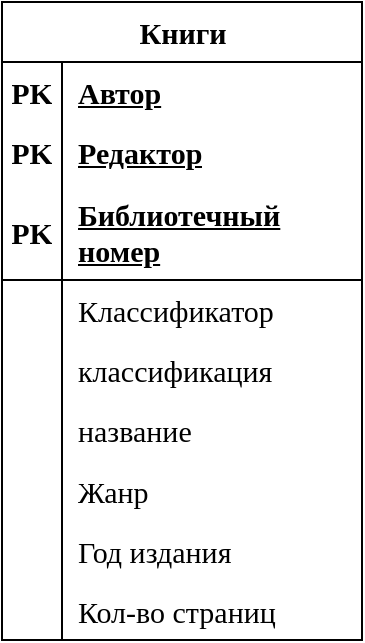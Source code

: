 <mxfile version="24.7.8" pages="5">
  <diagram name="1НФ" id="jST0bs6dkS9L7egA4RUJ">
    <mxGraphModel dx="472" dy="835" grid="1" gridSize="10" guides="1" tooltips="1" connect="1" arrows="1" fold="1" page="1" pageScale="1" pageWidth="827" pageHeight="1169" math="0" shadow="0">
      <root>
        <mxCell id="0" />
        <mxCell id="1" parent="0" />
        <mxCell id="uOd9-Vasd1N1nnULAwIe-1" value="Книги" style="shape=table;startSize=30;container=1;collapsible=1;childLayout=tableLayout;fixedRows=1;rowLines=0;fontStyle=1;align=center;resizeLast=1;html=1;fontFamily=Times New Roman;fontSize=15;" vertex="1" parent="1">
          <mxGeometry x="120" y="151" width="180" height="319.0" as="geometry" />
        </mxCell>
        <mxCell id="uOd9-Vasd1N1nnULAwIe-18" value="" style="shape=tableRow;horizontal=0;startSize=0;swimlaneHead=0;swimlaneBody=0;fillColor=none;collapsible=0;dropTarget=0;points=[[0,0.5],[1,0.5]];portConstraint=eastwest;top=0;left=0;right=0;bottom=0;fontFamily=Times New Roman;fontSize=15;" vertex="1" parent="uOd9-Vasd1N1nnULAwIe-1">
          <mxGeometry y="30" width="180" height="30" as="geometry" />
        </mxCell>
        <mxCell id="uOd9-Vasd1N1nnULAwIe-19" value="PK" style="shape=partialRectangle;connectable=0;fillColor=none;top=0;left=0;bottom=0;right=0;fontStyle=1;overflow=hidden;whiteSpace=wrap;html=1;fontFamily=Times New Roman;fontSize=15;" vertex="1" parent="uOd9-Vasd1N1nnULAwIe-18">
          <mxGeometry width="30" height="30" as="geometry">
            <mxRectangle width="30" height="30" as="alternateBounds" />
          </mxGeometry>
        </mxCell>
        <mxCell id="uOd9-Vasd1N1nnULAwIe-20" value="Автор" style="shape=partialRectangle;connectable=0;fillColor=none;top=0;left=0;bottom=0;right=0;align=left;spacingLeft=6;fontStyle=5;overflow=hidden;whiteSpace=wrap;html=1;fontFamily=Times New Roman;fontSize=15;" vertex="1" parent="uOd9-Vasd1N1nnULAwIe-18">
          <mxGeometry x="30" width="150" height="30" as="geometry">
            <mxRectangle width="150" height="30" as="alternateBounds" />
          </mxGeometry>
        </mxCell>
        <mxCell id="uOd9-Vasd1N1nnULAwIe-21" value="" style="shape=tableRow;horizontal=0;startSize=0;swimlaneHead=0;swimlaneBody=0;fillColor=none;collapsible=0;dropTarget=0;points=[[0,0.5],[1,0.5]];portConstraint=eastwest;top=0;left=0;right=0;bottom=0;fontFamily=Times New Roman;fontSize=15;" vertex="1" parent="uOd9-Vasd1N1nnULAwIe-1">
          <mxGeometry y="60" width="180" height="30" as="geometry" />
        </mxCell>
        <mxCell id="uOd9-Vasd1N1nnULAwIe-22" value="PK" style="shape=partialRectangle;connectable=0;fillColor=none;top=0;left=0;bottom=0;right=0;fontStyle=1;overflow=hidden;whiteSpace=wrap;html=1;fontFamily=Times New Roman;fontSize=15;" vertex="1" parent="uOd9-Vasd1N1nnULAwIe-21">
          <mxGeometry width="30" height="30" as="geometry">
            <mxRectangle width="30" height="30" as="alternateBounds" />
          </mxGeometry>
        </mxCell>
        <mxCell id="uOd9-Vasd1N1nnULAwIe-23" value="Редактор" style="shape=partialRectangle;connectable=0;fillColor=none;top=0;left=0;bottom=0;right=0;align=left;spacingLeft=6;fontStyle=5;overflow=hidden;whiteSpace=wrap;html=1;fontFamily=Times New Roman;fontSize=15;" vertex="1" parent="uOd9-Vasd1N1nnULAwIe-21">
          <mxGeometry x="30" width="150" height="30" as="geometry">
            <mxRectangle width="150" height="30" as="alternateBounds" />
          </mxGeometry>
        </mxCell>
        <mxCell id="uOd9-Vasd1N1nnULAwIe-2" value="" style="shape=tableRow;horizontal=0;startSize=0;swimlaneHead=0;swimlaneBody=0;fillColor=none;collapsible=0;dropTarget=0;points=[[0,0.5],[1,0.5]];portConstraint=eastwest;top=0;left=0;right=0;bottom=1;fontFamily=Times New Roman;fontSize=15;" vertex="1" parent="uOd9-Vasd1N1nnULAwIe-1">
          <mxGeometry y="90" width="180" height="49" as="geometry" />
        </mxCell>
        <mxCell id="uOd9-Vasd1N1nnULAwIe-3" value="PK" style="shape=partialRectangle;connectable=0;fillColor=none;top=0;left=0;bottom=0;right=0;fontStyle=1;overflow=hidden;whiteSpace=wrap;html=1;fontFamily=Times New Roman;fontSize=15;" vertex="1" parent="uOd9-Vasd1N1nnULAwIe-2">
          <mxGeometry width="30" height="49" as="geometry">
            <mxRectangle width="30" height="49" as="alternateBounds" />
          </mxGeometry>
        </mxCell>
        <mxCell id="uOd9-Vasd1N1nnULAwIe-4" value="Библиотечный номер" style="shape=partialRectangle;connectable=0;fillColor=none;top=0;left=0;bottom=0;right=0;align=left;spacingLeft=6;fontStyle=5;overflow=hidden;whiteSpace=wrap;html=1;fontFamily=Times New Roman;fontSize=15;" vertex="1" parent="uOd9-Vasd1N1nnULAwIe-2">
          <mxGeometry x="30" width="150" height="49" as="geometry">
            <mxRectangle width="150" height="49" as="alternateBounds" />
          </mxGeometry>
        </mxCell>
        <mxCell id="uOd9-Vasd1N1nnULAwIe-5" value="" style="shape=tableRow;horizontal=0;startSize=0;swimlaneHead=0;swimlaneBody=0;fillColor=none;collapsible=0;dropTarget=0;points=[[0,0.5],[1,0.5]];portConstraint=eastwest;top=0;left=0;right=0;bottom=0;fontFamily=Times New Roman;fontSize=15;" vertex="1" parent="uOd9-Vasd1N1nnULAwIe-1">
          <mxGeometry y="139" width="180" height="30" as="geometry" />
        </mxCell>
        <mxCell id="uOd9-Vasd1N1nnULAwIe-6" value="" style="shape=partialRectangle;connectable=0;fillColor=none;top=0;left=0;bottom=0;right=0;editable=1;overflow=hidden;whiteSpace=wrap;html=1;fontFamily=Times New Roman;fontSize=15;" vertex="1" parent="uOd9-Vasd1N1nnULAwIe-5">
          <mxGeometry width="30" height="30" as="geometry">
            <mxRectangle width="30" height="30" as="alternateBounds" />
          </mxGeometry>
        </mxCell>
        <mxCell id="uOd9-Vasd1N1nnULAwIe-7" value="Классификатор" style="shape=partialRectangle;connectable=0;fillColor=none;top=0;left=0;bottom=0;right=0;align=left;spacingLeft=6;overflow=hidden;whiteSpace=wrap;html=1;fontFamily=Times New Roman;fontSize=15;" vertex="1" parent="uOd9-Vasd1N1nnULAwIe-5">
          <mxGeometry x="30" width="150" height="30" as="geometry">
            <mxRectangle width="150" height="30" as="alternateBounds" />
          </mxGeometry>
        </mxCell>
        <mxCell id="uOd9-Vasd1N1nnULAwIe-8" value="" style="shape=tableRow;horizontal=0;startSize=0;swimlaneHead=0;swimlaneBody=0;fillColor=none;collapsible=0;dropTarget=0;points=[[0,0.5],[1,0.5]];portConstraint=eastwest;top=0;left=0;right=0;bottom=0;fontFamily=Times New Roman;fontSize=15;" vertex="1" parent="uOd9-Vasd1N1nnULAwIe-1">
          <mxGeometry y="169" width="180" height="30" as="geometry" />
        </mxCell>
        <mxCell id="uOd9-Vasd1N1nnULAwIe-9" value="" style="shape=partialRectangle;connectable=0;fillColor=none;top=0;left=0;bottom=0;right=0;editable=1;overflow=hidden;whiteSpace=wrap;html=1;fontFamily=Times New Roman;fontSize=15;" vertex="1" parent="uOd9-Vasd1N1nnULAwIe-8">
          <mxGeometry width="30" height="30" as="geometry">
            <mxRectangle width="30" height="30" as="alternateBounds" />
          </mxGeometry>
        </mxCell>
        <mxCell id="uOd9-Vasd1N1nnULAwIe-10" value="&lt;span style=&quot;font-size: 15px; line-height: 107%;&quot;&gt;классификация&lt;/span&gt;" style="shape=partialRectangle;connectable=0;fillColor=none;top=0;left=0;bottom=0;right=0;align=left;spacingLeft=6;overflow=hidden;whiteSpace=wrap;html=1;fontFamily=Times New Roman;fontSize=15;" vertex="1" parent="uOd9-Vasd1N1nnULAwIe-8">
          <mxGeometry x="30" width="150" height="30" as="geometry">
            <mxRectangle width="150" height="30" as="alternateBounds" />
          </mxGeometry>
        </mxCell>
        <mxCell id="uOd9-Vasd1N1nnULAwIe-11" value="" style="shape=tableRow;horizontal=0;startSize=0;swimlaneHead=0;swimlaneBody=0;fillColor=none;collapsible=0;dropTarget=0;points=[[0,0.5],[1,0.5]];portConstraint=eastwest;top=0;left=0;right=0;bottom=0;fontFamily=Times New Roman;fontSize=15;" vertex="1" parent="uOd9-Vasd1N1nnULAwIe-1">
          <mxGeometry y="199" width="180" height="30" as="geometry" />
        </mxCell>
        <mxCell id="uOd9-Vasd1N1nnULAwIe-12" value="" style="shape=partialRectangle;connectable=0;fillColor=none;top=0;left=0;bottom=0;right=0;editable=1;overflow=hidden;whiteSpace=wrap;html=1;fontFamily=Times New Roman;fontSize=15;" vertex="1" parent="uOd9-Vasd1N1nnULAwIe-11">
          <mxGeometry width="30" height="30" as="geometry">
            <mxRectangle width="30" height="30" as="alternateBounds" />
          </mxGeometry>
        </mxCell>
        <mxCell id="uOd9-Vasd1N1nnULAwIe-13" value="&lt;span style=&quot;font-size: 15px; line-height: 107%; color: black;&quot;&gt;название&lt;/span&gt;" style="shape=partialRectangle;connectable=0;fillColor=none;top=0;left=0;bottom=0;right=0;align=left;spacingLeft=6;overflow=hidden;whiteSpace=wrap;html=1;fontFamily=Times New Roman;fontSize=15;" vertex="1" parent="uOd9-Vasd1N1nnULAwIe-11">
          <mxGeometry x="30" width="150" height="30" as="geometry">
            <mxRectangle width="150" height="30" as="alternateBounds" />
          </mxGeometry>
        </mxCell>
        <mxCell id="uOd9-Vasd1N1nnULAwIe-24" value="" style="shape=tableRow;horizontal=0;startSize=0;swimlaneHead=0;swimlaneBody=0;fillColor=none;collapsible=0;dropTarget=0;points=[[0,0.5],[1,0.5]];portConstraint=eastwest;top=0;left=0;right=0;bottom=0;fontFamily=Times New Roman;fontSize=15;" vertex="1" parent="uOd9-Vasd1N1nnULAwIe-1">
          <mxGeometry y="229" width="180" height="30" as="geometry" />
        </mxCell>
        <mxCell id="uOd9-Vasd1N1nnULAwIe-25" value="" style="shape=partialRectangle;connectable=0;fillColor=none;top=0;left=0;bottom=0;right=0;editable=1;overflow=hidden;fontFamily=Times New Roman;fontSize=15;" vertex="1" parent="uOd9-Vasd1N1nnULAwIe-24">
          <mxGeometry width="30" height="30" as="geometry">
            <mxRectangle width="30" height="30" as="alternateBounds" />
          </mxGeometry>
        </mxCell>
        <mxCell id="uOd9-Vasd1N1nnULAwIe-26" value="Жанр" style="shape=partialRectangle;connectable=0;fillColor=none;top=0;left=0;bottom=0;right=0;align=left;spacingLeft=6;overflow=hidden;fontFamily=Times New Roman;fontSize=15;" vertex="1" parent="uOd9-Vasd1N1nnULAwIe-24">
          <mxGeometry x="30" width="150" height="30" as="geometry">
            <mxRectangle width="150" height="30" as="alternateBounds" />
          </mxGeometry>
        </mxCell>
        <mxCell id="uOd9-Vasd1N1nnULAwIe-27" value="" style="shape=tableRow;horizontal=0;startSize=0;swimlaneHead=0;swimlaneBody=0;fillColor=none;collapsible=0;dropTarget=0;points=[[0,0.5],[1,0.5]];portConstraint=eastwest;top=0;left=0;right=0;bottom=0;fontFamily=Times New Roman;fontSize=15;" vertex="1" parent="uOd9-Vasd1N1nnULAwIe-1">
          <mxGeometry y="259" width="180" height="30" as="geometry" />
        </mxCell>
        <mxCell id="uOd9-Vasd1N1nnULAwIe-28" value="" style="shape=partialRectangle;connectable=0;fillColor=none;top=0;left=0;bottom=0;right=0;editable=1;overflow=hidden;fontFamily=Times New Roman;fontSize=15;" vertex="1" parent="uOd9-Vasd1N1nnULAwIe-27">
          <mxGeometry width="30" height="30" as="geometry">
            <mxRectangle width="30" height="30" as="alternateBounds" />
          </mxGeometry>
        </mxCell>
        <mxCell id="uOd9-Vasd1N1nnULAwIe-29" value="Год издания" style="shape=partialRectangle;connectable=0;fillColor=none;top=0;left=0;bottom=0;right=0;align=left;spacingLeft=6;overflow=hidden;fontFamily=Times New Roman;fontSize=15;" vertex="1" parent="uOd9-Vasd1N1nnULAwIe-27">
          <mxGeometry x="30" width="150" height="30" as="geometry">
            <mxRectangle width="150" height="30" as="alternateBounds" />
          </mxGeometry>
        </mxCell>
        <mxCell id="uOd9-Vasd1N1nnULAwIe-31" value="" style="shape=tableRow;horizontal=0;startSize=0;swimlaneHead=0;swimlaneBody=0;fillColor=none;collapsible=0;dropTarget=0;points=[[0,0.5],[1,0.5]];portConstraint=eastwest;top=0;left=0;right=0;bottom=0;fontFamily=Times New Roman;fontSize=15;" vertex="1" parent="uOd9-Vasd1N1nnULAwIe-1">
          <mxGeometry y="289" width="180" height="30" as="geometry" />
        </mxCell>
        <mxCell id="uOd9-Vasd1N1nnULAwIe-32" value="" style="shape=partialRectangle;connectable=0;fillColor=none;top=0;left=0;bottom=0;right=0;editable=1;overflow=hidden;fontFamily=Times New Roman;fontSize=15;" vertex="1" parent="uOd9-Vasd1N1nnULAwIe-31">
          <mxGeometry width="30" height="30" as="geometry">
            <mxRectangle width="30" height="30" as="alternateBounds" />
          </mxGeometry>
        </mxCell>
        <mxCell id="uOd9-Vasd1N1nnULAwIe-33" value="Кол-во страниц" style="shape=partialRectangle;connectable=0;fillColor=none;top=0;left=0;bottom=0;right=0;align=left;spacingLeft=6;overflow=hidden;fontFamily=Times New Roman;fontSize=15;" vertex="1" parent="uOd9-Vasd1N1nnULAwIe-31">
          <mxGeometry x="30" width="150" height="30" as="geometry">
            <mxRectangle width="150" height="30" as="alternateBounds" />
          </mxGeometry>
        </mxCell>
      </root>
    </mxGraphModel>
  </diagram>
  <diagram id="w2_ScK04lfroZmtdOAyb" name="2НФ">
    <mxGraphModel dx="674" dy="1193" grid="1" gridSize="10" guides="1" tooltips="1" connect="1" arrows="1" fold="1" page="1" pageScale="1" pageWidth="827" pageHeight="1169" math="0" shadow="0">
      <root>
        <mxCell id="0" />
        <mxCell id="1" parent="0" />
        <mxCell id="-x9X9lUGsz6vmXeWHpEr-1" value="Работник" style="shape=table;startSize=30;container=1;collapsible=1;childLayout=tableLayout;fixedRows=1;rowLines=0;fontStyle=1;align=center;resizeLast=1;html=1;fontFamily=Times New Roman;fontSize=15;" vertex="1" parent="1">
          <mxGeometry x="530" y="190" width="180" height="139.0" as="geometry" />
        </mxCell>
        <mxCell id="-x9X9lUGsz6vmXeWHpEr-2" value="" style="shape=tableRow;horizontal=0;startSize=0;swimlaneHead=0;swimlaneBody=0;fillColor=none;collapsible=0;dropTarget=0;points=[[0,0.5],[1,0.5]];portConstraint=eastwest;top=0;left=0;right=0;bottom=0;fontFamily=Times New Roman;fontSize=15;" vertex="1" parent="-x9X9lUGsz6vmXeWHpEr-1">
          <mxGeometry y="30" width="180" height="30" as="geometry" />
        </mxCell>
        <mxCell id="-x9X9lUGsz6vmXeWHpEr-3" value="PK" style="shape=partialRectangle;connectable=0;fillColor=none;top=0;left=0;bottom=0;right=0;fontStyle=1;overflow=hidden;whiteSpace=wrap;html=1;fontFamily=Times New Roman;fontSize=15;" vertex="1" parent="-x9X9lUGsz6vmXeWHpEr-2">
          <mxGeometry width="30" height="30" as="geometry">
            <mxRectangle width="30" height="30" as="alternateBounds" />
          </mxGeometry>
        </mxCell>
        <mxCell id="-x9X9lUGsz6vmXeWHpEr-4" value="Автор" style="shape=partialRectangle;connectable=0;fillColor=none;top=0;left=0;bottom=0;right=0;align=left;spacingLeft=6;fontStyle=5;overflow=hidden;whiteSpace=wrap;html=1;fontFamily=Times New Roman;fontSize=15;" vertex="1" parent="-x9X9lUGsz6vmXeWHpEr-2">
          <mxGeometry x="30" width="150" height="30" as="geometry">
            <mxRectangle width="150" height="30" as="alternateBounds" />
          </mxGeometry>
        </mxCell>
        <mxCell id="-x9X9lUGsz6vmXeWHpEr-5" value="" style="shape=tableRow;horizontal=0;startSize=0;swimlaneHead=0;swimlaneBody=0;fillColor=none;collapsible=0;dropTarget=0;points=[[0,0.5],[1,0.5]];portConstraint=eastwest;top=0;left=0;right=0;bottom=0;fontFamily=Times New Roman;fontSize=15;" vertex="1" parent="-x9X9lUGsz6vmXeWHpEr-1">
          <mxGeometry y="60" width="180" height="30" as="geometry" />
        </mxCell>
        <mxCell id="-x9X9lUGsz6vmXeWHpEr-6" value="PK" style="shape=partialRectangle;connectable=0;fillColor=none;top=0;left=0;bottom=0;right=0;fontStyle=1;overflow=hidden;whiteSpace=wrap;html=1;fontFamily=Times New Roman;fontSize=15;" vertex="1" parent="-x9X9lUGsz6vmXeWHpEr-5">
          <mxGeometry width="30" height="30" as="geometry">
            <mxRectangle width="30" height="30" as="alternateBounds" />
          </mxGeometry>
        </mxCell>
        <mxCell id="-x9X9lUGsz6vmXeWHpEr-7" value="Редактор" style="shape=partialRectangle;connectable=0;fillColor=none;top=0;left=0;bottom=0;right=0;align=left;spacingLeft=6;fontStyle=5;overflow=hidden;whiteSpace=wrap;html=1;fontFamily=Times New Roman;fontSize=15;" vertex="1" parent="-x9X9lUGsz6vmXeWHpEr-5">
          <mxGeometry x="30" width="150" height="30" as="geometry">
            <mxRectangle width="150" height="30" as="alternateBounds" />
          </mxGeometry>
        </mxCell>
        <mxCell id="-x9X9lUGsz6vmXeWHpEr-8" value="" style="shape=tableRow;horizontal=0;startSize=0;swimlaneHead=0;swimlaneBody=0;fillColor=none;collapsible=0;dropTarget=0;points=[[0,0.5],[1,0.5]];portConstraint=eastwest;top=0;left=0;right=0;bottom=1;fontFamily=Times New Roman;fontSize=15;" vertex="1" parent="-x9X9lUGsz6vmXeWHpEr-1">
          <mxGeometry y="90" width="180" height="49" as="geometry" />
        </mxCell>
        <mxCell id="-x9X9lUGsz6vmXeWHpEr-9" value="PK&lt;br&gt;FK" style="shape=partialRectangle;connectable=0;fillColor=none;top=0;left=0;bottom=0;right=0;fontStyle=1;overflow=hidden;whiteSpace=wrap;html=1;fontFamily=Times New Roman;fontSize=15;" vertex="1" parent="-x9X9lUGsz6vmXeWHpEr-8">
          <mxGeometry width="30" height="49" as="geometry">
            <mxRectangle width="30" height="49" as="alternateBounds" />
          </mxGeometry>
        </mxCell>
        <mxCell id="-x9X9lUGsz6vmXeWHpEr-10" value="Библиотечный номер" style="shape=partialRectangle;connectable=0;fillColor=none;top=0;left=0;bottom=0;right=0;align=left;spacingLeft=6;fontStyle=5;overflow=hidden;whiteSpace=wrap;html=1;fontFamily=Times New Roman;fontSize=15;" vertex="1" parent="-x9X9lUGsz6vmXeWHpEr-8">
          <mxGeometry x="30" width="150" height="49" as="geometry">
            <mxRectangle width="150" height="49" as="alternateBounds" />
          </mxGeometry>
        </mxCell>
        <mxCell id="1IShPDFdYQYu-tJEQ0Qp-1" value="Книги" style="shape=table;startSize=30;container=1;collapsible=1;childLayout=tableLayout;fixedRows=1;rowLines=0;fontStyle=1;align=center;resizeLast=1;html=1;fontFamily=Times New Roman;fontSize=15;" vertex="1" parent="1">
          <mxGeometry x="250" y="140" width="180" height="259.0" as="geometry" />
        </mxCell>
        <mxCell id="1IShPDFdYQYu-tJEQ0Qp-8" value="" style="shape=tableRow;horizontal=0;startSize=0;swimlaneHead=0;swimlaneBody=0;fillColor=none;collapsible=0;dropTarget=0;points=[[0,0.5],[1,0.5]];portConstraint=eastwest;top=0;left=0;right=0;bottom=1;fontFamily=Times New Roman;fontSize=15;" vertex="1" parent="1IShPDFdYQYu-tJEQ0Qp-1">
          <mxGeometry y="30" width="180" height="49" as="geometry" />
        </mxCell>
        <mxCell id="1IShPDFdYQYu-tJEQ0Qp-9" value="PK" style="shape=partialRectangle;connectable=0;fillColor=none;top=0;left=0;bottom=0;right=0;fontStyle=1;overflow=hidden;whiteSpace=wrap;html=1;fontFamily=Times New Roman;fontSize=15;" vertex="1" parent="1IShPDFdYQYu-tJEQ0Qp-8">
          <mxGeometry width="30" height="49" as="geometry">
            <mxRectangle width="30" height="49" as="alternateBounds" />
          </mxGeometry>
        </mxCell>
        <mxCell id="1IShPDFdYQYu-tJEQ0Qp-10" value="Библиотечный номер" style="shape=partialRectangle;connectable=0;fillColor=none;top=0;left=0;bottom=0;right=0;align=left;spacingLeft=6;fontStyle=5;overflow=hidden;whiteSpace=wrap;html=1;fontFamily=Times New Roman;fontSize=15;" vertex="1" parent="1IShPDFdYQYu-tJEQ0Qp-8">
          <mxGeometry x="30" width="150" height="49" as="geometry">
            <mxRectangle width="150" height="49" as="alternateBounds" />
          </mxGeometry>
        </mxCell>
        <mxCell id="1IShPDFdYQYu-tJEQ0Qp-11" value="" style="shape=tableRow;horizontal=0;startSize=0;swimlaneHead=0;swimlaneBody=0;fillColor=none;collapsible=0;dropTarget=0;points=[[0,0.5],[1,0.5]];portConstraint=eastwest;top=0;left=0;right=0;bottom=0;fontFamily=Times New Roman;fontSize=15;" vertex="1" parent="1IShPDFdYQYu-tJEQ0Qp-1">
          <mxGeometry y="79" width="180" height="30" as="geometry" />
        </mxCell>
        <mxCell id="1IShPDFdYQYu-tJEQ0Qp-12" value="" style="shape=partialRectangle;connectable=0;fillColor=none;top=0;left=0;bottom=0;right=0;editable=1;overflow=hidden;whiteSpace=wrap;html=1;fontFamily=Times New Roman;fontSize=15;" vertex="1" parent="1IShPDFdYQYu-tJEQ0Qp-11">
          <mxGeometry width="30" height="30" as="geometry">
            <mxRectangle width="30" height="30" as="alternateBounds" />
          </mxGeometry>
        </mxCell>
        <mxCell id="1IShPDFdYQYu-tJEQ0Qp-13" value="Классификатор" style="shape=partialRectangle;connectable=0;fillColor=none;top=0;left=0;bottom=0;right=0;align=left;spacingLeft=6;overflow=hidden;whiteSpace=wrap;html=1;fontFamily=Times New Roman;fontSize=15;" vertex="1" parent="1IShPDFdYQYu-tJEQ0Qp-11">
          <mxGeometry x="30" width="150" height="30" as="geometry">
            <mxRectangle width="150" height="30" as="alternateBounds" />
          </mxGeometry>
        </mxCell>
        <mxCell id="1IShPDFdYQYu-tJEQ0Qp-14" value="" style="shape=tableRow;horizontal=0;startSize=0;swimlaneHead=0;swimlaneBody=0;fillColor=none;collapsible=0;dropTarget=0;points=[[0,0.5],[1,0.5]];portConstraint=eastwest;top=0;left=0;right=0;bottom=0;fontFamily=Times New Roman;fontSize=15;" vertex="1" parent="1IShPDFdYQYu-tJEQ0Qp-1">
          <mxGeometry y="109" width="180" height="30" as="geometry" />
        </mxCell>
        <mxCell id="1IShPDFdYQYu-tJEQ0Qp-15" value="" style="shape=partialRectangle;connectable=0;fillColor=none;top=0;left=0;bottom=0;right=0;editable=1;overflow=hidden;whiteSpace=wrap;html=1;fontFamily=Times New Roman;fontSize=15;" vertex="1" parent="1IShPDFdYQYu-tJEQ0Qp-14">
          <mxGeometry width="30" height="30" as="geometry">
            <mxRectangle width="30" height="30" as="alternateBounds" />
          </mxGeometry>
        </mxCell>
        <mxCell id="1IShPDFdYQYu-tJEQ0Qp-16" value="&lt;span style=&quot;font-size: 15px; line-height: 107%;&quot;&gt;классификация&lt;/span&gt;" style="shape=partialRectangle;connectable=0;fillColor=none;top=0;left=0;bottom=0;right=0;align=left;spacingLeft=6;overflow=hidden;whiteSpace=wrap;html=1;fontFamily=Times New Roman;fontSize=15;" vertex="1" parent="1IShPDFdYQYu-tJEQ0Qp-14">
          <mxGeometry x="30" width="150" height="30" as="geometry">
            <mxRectangle width="150" height="30" as="alternateBounds" />
          </mxGeometry>
        </mxCell>
        <mxCell id="1IShPDFdYQYu-tJEQ0Qp-17" value="" style="shape=tableRow;horizontal=0;startSize=0;swimlaneHead=0;swimlaneBody=0;fillColor=none;collapsible=0;dropTarget=0;points=[[0,0.5],[1,0.5]];portConstraint=eastwest;top=0;left=0;right=0;bottom=0;fontFamily=Times New Roman;fontSize=15;" vertex="1" parent="1IShPDFdYQYu-tJEQ0Qp-1">
          <mxGeometry y="139" width="180" height="30" as="geometry" />
        </mxCell>
        <mxCell id="1IShPDFdYQYu-tJEQ0Qp-18" value="" style="shape=partialRectangle;connectable=0;fillColor=none;top=0;left=0;bottom=0;right=0;editable=1;overflow=hidden;whiteSpace=wrap;html=1;fontFamily=Times New Roman;fontSize=15;" vertex="1" parent="1IShPDFdYQYu-tJEQ0Qp-17">
          <mxGeometry width="30" height="30" as="geometry">
            <mxRectangle width="30" height="30" as="alternateBounds" />
          </mxGeometry>
        </mxCell>
        <mxCell id="1IShPDFdYQYu-tJEQ0Qp-19" value="&lt;span style=&quot;font-size: 15px; line-height: 107%; color: black;&quot;&gt;название&lt;/span&gt;" style="shape=partialRectangle;connectable=0;fillColor=none;top=0;left=0;bottom=0;right=0;align=left;spacingLeft=6;overflow=hidden;whiteSpace=wrap;html=1;fontFamily=Times New Roman;fontSize=15;" vertex="1" parent="1IShPDFdYQYu-tJEQ0Qp-17">
          <mxGeometry x="30" width="150" height="30" as="geometry">
            <mxRectangle width="150" height="30" as="alternateBounds" />
          </mxGeometry>
        </mxCell>
        <mxCell id="1IShPDFdYQYu-tJEQ0Qp-20" value="" style="shape=tableRow;horizontal=0;startSize=0;swimlaneHead=0;swimlaneBody=0;fillColor=none;collapsible=0;dropTarget=0;points=[[0,0.5],[1,0.5]];portConstraint=eastwest;top=0;left=0;right=0;bottom=0;fontFamily=Times New Roman;fontSize=15;" vertex="1" parent="1IShPDFdYQYu-tJEQ0Qp-1">
          <mxGeometry y="169" width="180" height="30" as="geometry" />
        </mxCell>
        <mxCell id="1IShPDFdYQYu-tJEQ0Qp-21" value="" style="shape=partialRectangle;connectable=0;fillColor=none;top=0;left=0;bottom=0;right=0;editable=1;overflow=hidden;fontFamily=Times New Roman;fontSize=15;" vertex="1" parent="1IShPDFdYQYu-tJEQ0Qp-20">
          <mxGeometry width="30" height="30" as="geometry">
            <mxRectangle width="30" height="30" as="alternateBounds" />
          </mxGeometry>
        </mxCell>
        <mxCell id="1IShPDFdYQYu-tJEQ0Qp-22" value="Жанр" style="shape=partialRectangle;connectable=0;fillColor=none;top=0;left=0;bottom=0;right=0;align=left;spacingLeft=6;overflow=hidden;fontFamily=Times New Roman;fontSize=15;" vertex="1" parent="1IShPDFdYQYu-tJEQ0Qp-20">
          <mxGeometry x="30" width="150" height="30" as="geometry">
            <mxRectangle width="150" height="30" as="alternateBounds" />
          </mxGeometry>
        </mxCell>
        <mxCell id="1IShPDFdYQYu-tJEQ0Qp-23" value="" style="shape=tableRow;horizontal=0;startSize=0;swimlaneHead=0;swimlaneBody=0;fillColor=none;collapsible=0;dropTarget=0;points=[[0,0.5],[1,0.5]];portConstraint=eastwest;top=0;left=0;right=0;bottom=0;fontFamily=Times New Roman;fontSize=15;" vertex="1" parent="1IShPDFdYQYu-tJEQ0Qp-1">
          <mxGeometry y="199" width="180" height="30" as="geometry" />
        </mxCell>
        <mxCell id="1IShPDFdYQYu-tJEQ0Qp-24" value="" style="shape=partialRectangle;connectable=0;fillColor=none;top=0;left=0;bottom=0;right=0;editable=1;overflow=hidden;fontFamily=Times New Roman;fontSize=15;" vertex="1" parent="1IShPDFdYQYu-tJEQ0Qp-23">
          <mxGeometry width="30" height="30" as="geometry">
            <mxRectangle width="30" height="30" as="alternateBounds" />
          </mxGeometry>
        </mxCell>
        <mxCell id="1IShPDFdYQYu-tJEQ0Qp-25" value="Год издания" style="shape=partialRectangle;connectable=0;fillColor=none;top=0;left=0;bottom=0;right=0;align=left;spacingLeft=6;overflow=hidden;fontFamily=Times New Roman;fontSize=15;" vertex="1" parent="1IShPDFdYQYu-tJEQ0Qp-23">
          <mxGeometry x="30" width="150" height="30" as="geometry">
            <mxRectangle width="150" height="30" as="alternateBounds" />
          </mxGeometry>
        </mxCell>
        <mxCell id="1IShPDFdYQYu-tJEQ0Qp-26" value="" style="shape=tableRow;horizontal=0;startSize=0;swimlaneHead=0;swimlaneBody=0;fillColor=none;collapsible=0;dropTarget=0;points=[[0,0.5],[1,0.5]];portConstraint=eastwest;top=0;left=0;right=0;bottom=0;fontFamily=Times New Roman;fontSize=15;" vertex="1" parent="1IShPDFdYQYu-tJEQ0Qp-1">
          <mxGeometry y="229" width="180" height="30" as="geometry" />
        </mxCell>
        <mxCell id="1IShPDFdYQYu-tJEQ0Qp-27" value="" style="shape=partialRectangle;connectable=0;fillColor=none;top=0;left=0;bottom=0;right=0;editable=1;overflow=hidden;fontFamily=Times New Roman;fontSize=15;" vertex="1" parent="1IShPDFdYQYu-tJEQ0Qp-26">
          <mxGeometry width="30" height="30" as="geometry">
            <mxRectangle width="30" height="30" as="alternateBounds" />
          </mxGeometry>
        </mxCell>
        <mxCell id="1IShPDFdYQYu-tJEQ0Qp-28" value="Кол-во страниц" style="shape=partialRectangle;connectable=0;fillColor=none;top=0;left=0;bottom=0;right=0;align=left;spacingLeft=6;overflow=hidden;fontFamily=Times New Roman;fontSize=15;" vertex="1" parent="1IShPDFdYQYu-tJEQ0Qp-26">
          <mxGeometry x="30" width="150" height="30" as="geometry">
            <mxRectangle width="150" height="30" as="alternateBounds" />
          </mxGeometry>
        </mxCell>
        <mxCell id="1IShPDFdYQYu-tJEQ0Qp-29" style="edgeStyle=orthogonalEdgeStyle;rounded=0;orthogonalLoop=1;jettySize=auto;html=1;exitX=0;exitY=0.5;exitDx=0;exitDy=0;endArrow=ERmandOne;endFill=0;startArrow=ERoneToMany;startFill=0;" edge="1" parent="1" source="-x9X9lUGsz6vmXeWHpEr-5" target="1IShPDFdYQYu-tJEQ0Qp-14">
          <mxGeometry relative="1" as="geometry" />
        </mxCell>
      </root>
    </mxGraphModel>
  </diagram>
  <diagram id="f9ycUFr-BiyEdXNgDoIs" name="3НФ">
    <mxGraphModel dx="1771" dy="1670" grid="1" gridSize="10" guides="1" tooltips="1" connect="1" arrows="1" fold="1" page="1" pageScale="1" pageWidth="827" pageHeight="1169" math="0" shadow="0">
      <root>
        <mxCell id="0" />
        <mxCell id="1" parent="0" />
        <mxCell id="0B0nV5ERTFJL_pL3XVrr-1" value="Книги" style="shape=table;startSize=30;container=1;collapsible=1;childLayout=tableLayout;fixedRows=1;rowLines=0;fontStyle=1;align=center;resizeLast=1;html=1;fontFamily=Times New Roman;fontSize=15;" vertex="1" parent="1">
          <mxGeometry x="240" y="144.5" width="180" height="230.0" as="geometry" />
        </mxCell>
        <mxCell id="0B0nV5ERTFJL_pL3XVrr-2" value="" style="shape=tableRow;horizontal=0;startSize=0;swimlaneHead=0;swimlaneBody=0;fillColor=none;collapsible=0;dropTarget=0;points=[[0,0.5],[1,0.5]];portConstraint=eastwest;top=0;left=0;right=0;bottom=1;fontFamily=Times New Roman;fontSize=15;" vertex="1" parent="0B0nV5ERTFJL_pL3XVrr-1">
          <mxGeometry y="30" width="180" height="49" as="geometry" />
        </mxCell>
        <mxCell id="0B0nV5ERTFJL_pL3XVrr-3" value="PK" style="shape=partialRectangle;connectable=0;fillColor=none;top=0;left=0;bottom=0;right=0;fontStyle=1;overflow=hidden;whiteSpace=wrap;html=1;fontFamily=Times New Roman;fontSize=15;" vertex="1" parent="0B0nV5ERTFJL_pL3XVrr-2">
          <mxGeometry width="30" height="49" as="geometry">
            <mxRectangle width="30" height="49" as="alternateBounds" />
          </mxGeometry>
        </mxCell>
        <mxCell id="0B0nV5ERTFJL_pL3XVrr-4" value="Библиотечный номер" style="shape=partialRectangle;connectable=0;fillColor=none;top=0;left=0;bottom=0;right=0;align=left;spacingLeft=6;fontStyle=5;overflow=hidden;whiteSpace=wrap;html=1;fontFamily=Times New Roman;fontSize=15;" vertex="1" parent="0B0nV5ERTFJL_pL3XVrr-2">
          <mxGeometry x="30" width="150" height="49" as="geometry">
            <mxRectangle width="150" height="49" as="alternateBounds" />
          </mxGeometry>
        </mxCell>
        <mxCell id="0B0nV5ERTFJL_pL3XVrr-5" value="" style="shape=tableRow;horizontal=0;startSize=0;swimlaneHead=0;swimlaneBody=0;fillColor=none;collapsible=0;dropTarget=0;points=[[0,0.5],[1,0.5]];portConstraint=eastwest;top=0;left=0;right=0;bottom=0;fontFamily=Times New Roman;fontSize=15;" vertex="1" parent="0B0nV5ERTFJL_pL3XVrr-1">
          <mxGeometry y="79" width="180" height="31" as="geometry" />
        </mxCell>
        <mxCell id="0B0nV5ERTFJL_pL3XVrr-6" value="FK" style="shape=partialRectangle;connectable=0;fillColor=none;top=0;left=0;bottom=0;right=0;editable=1;overflow=hidden;whiteSpace=wrap;html=1;fontFamily=Times New Roman;fontSize=15;" vertex="1" parent="0B0nV5ERTFJL_pL3XVrr-5">
          <mxGeometry width="30" height="31" as="geometry">
            <mxRectangle width="30" height="31" as="alternateBounds" />
          </mxGeometry>
        </mxCell>
        <mxCell id="0B0nV5ERTFJL_pL3XVrr-7" value="Классификатор" style="shape=partialRectangle;connectable=0;fillColor=none;top=0;left=0;bottom=0;right=0;align=left;spacingLeft=6;overflow=hidden;whiteSpace=wrap;html=1;fontFamily=Times New Roman;fontSize=15;" vertex="1" parent="0B0nV5ERTFJL_pL3XVrr-5">
          <mxGeometry x="30" width="150" height="31" as="geometry">
            <mxRectangle width="150" height="31" as="alternateBounds" />
          </mxGeometry>
        </mxCell>
        <mxCell id="0B0nV5ERTFJL_pL3XVrr-11" value="" style="shape=tableRow;horizontal=0;startSize=0;swimlaneHead=0;swimlaneBody=0;fillColor=none;collapsible=0;dropTarget=0;points=[[0,0.5],[1,0.5]];portConstraint=eastwest;top=0;left=0;right=0;bottom=0;fontFamily=Times New Roman;fontSize=15;" vertex="1" parent="0B0nV5ERTFJL_pL3XVrr-1">
          <mxGeometry y="110" width="180" height="30" as="geometry" />
        </mxCell>
        <mxCell id="0B0nV5ERTFJL_pL3XVrr-12" value="" style="shape=partialRectangle;connectable=0;fillColor=none;top=0;left=0;bottom=0;right=0;editable=1;overflow=hidden;whiteSpace=wrap;html=1;fontFamily=Times New Roman;fontSize=15;" vertex="1" parent="0B0nV5ERTFJL_pL3XVrr-11">
          <mxGeometry width="30" height="30" as="geometry">
            <mxRectangle width="30" height="30" as="alternateBounds" />
          </mxGeometry>
        </mxCell>
        <mxCell id="0B0nV5ERTFJL_pL3XVrr-13" value="&lt;span style=&quot;font-size: 15px; line-height: 107%; color: black;&quot;&gt;название&lt;/span&gt;" style="shape=partialRectangle;connectable=0;fillColor=none;top=0;left=0;bottom=0;right=0;align=left;spacingLeft=6;overflow=hidden;whiteSpace=wrap;html=1;fontFamily=Times New Roman;fontSize=15;" vertex="1" parent="0B0nV5ERTFJL_pL3XVrr-11">
          <mxGeometry x="30" width="150" height="30" as="geometry">
            <mxRectangle width="150" height="30" as="alternateBounds" />
          </mxGeometry>
        </mxCell>
        <mxCell id="0B0nV5ERTFJL_pL3XVrr-14" value="" style="shape=tableRow;horizontal=0;startSize=0;swimlaneHead=0;swimlaneBody=0;fillColor=none;collapsible=0;dropTarget=0;points=[[0,0.5],[1,0.5]];portConstraint=eastwest;top=0;left=0;right=0;bottom=0;fontFamily=Times New Roman;fontSize=15;" vertex="1" parent="0B0nV5ERTFJL_pL3XVrr-1">
          <mxGeometry y="140" width="180" height="30" as="geometry" />
        </mxCell>
        <mxCell id="0B0nV5ERTFJL_pL3XVrr-15" value="" style="shape=partialRectangle;connectable=0;fillColor=none;top=0;left=0;bottom=0;right=0;editable=1;overflow=hidden;fontFamily=Times New Roman;fontSize=15;" vertex="1" parent="0B0nV5ERTFJL_pL3XVrr-14">
          <mxGeometry width="30" height="30" as="geometry">
            <mxRectangle width="30" height="30" as="alternateBounds" />
          </mxGeometry>
        </mxCell>
        <mxCell id="0B0nV5ERTFJL_pL3XVrr-16" value="Жанр" style="shape=partialRectangle;connectable=0;fillColor=none;top=0;left=0;bottom=0;right=0;align=left;spacingLeft=6;overflow=hidden;fontFamily=Times New Roman;fontSize=15;" vertex="1" parent="0B0nV5ERTFJL_pL3XVrr-14">
          <mxGeometry x="30" width="150" height="30" as="geometry">
            <mxRectangle width="150" height="30" as="alternateBounds" />
          </mxGeometry>
        </mxCell>
        <mxCell id="0B0nV5ERTFJL_pL3XVrr-17" value="" style="shape=tableRow;horizontal=0;startSize=0;swimlaneHead=0;swimlaneBody=0;fillColor=none;collapsible=0;dropTarget=0;points=[[0,0.5],[1,0.5]];portConstraint=eastwest;top=0;left=0;right=0;bottom=0;fontFamily=Times New Roman;fontSize=15;" vertex="1" parent="0B0nV5ERTFJL_pL3XVrr-1">
          <mxGeometry y="170" width="180" height="30" as="geometry" />
        </mxCell>
        <mxCell id="0B0nV5ERTFJL_pL3XVrr-18" value="" style="shape=partialRectangle;connectable=0;fillColor=none;top=0;left=0;bottom=0;right=0;editable=1;overflow=hidden;fontFamily=Times New Roman;fontSize=15;" vertex="1" parent="0B0nV5ERTFJL_pL3XVrr-17">
          <mxGeometry width="30" height="30" as="geometry">
            <mxRectangle width="30" height="30" as="alternateBounds" />
          </mxGeometry>
        </mxCell>
        <mxCell id="0B0nV5ERTFJL_pL3XVrr-19" value="Год издания" style="shape=partialRectangle;connectable=0;fillColor=none;top=0;left=0;bottom=0;right=0;align=left;spacingLeft=6;overflow=hidden;fontFamily=Times New Roman;fontSize=15;" vertex="1" parent="0B0nV5ERTFJL_pL3XVrr-17">
          <mxGeometry x="30" width="150" height="30" as="geometry">
            <mxRectangle width="150" height="30" as="alternateBounds" />
          </mxGeometry>
        </mxCell>
        <mxCell id="0B0nV5ERTFJL_pL3XVrr-20" value="" style="shape=tableRow;horizontal=0;startSize=0;swimlaneHead=0;swimlaneBody=0;fillColor=none;collapsible=0;dropTarget=0;points=[[0,0.5],[1,0.5]];portConstraint=eastwest;top=0;left=0;right=0;bottom=0;fontFamily=Times New Roman;fontSize=15;" vertex="1" parent="0B0nV5ERTFJL_pL3XVrr-1">
          <mxGeometry y="200" width="180" height="30" as="geometry" />
        </mxCell>
        <mxCell id="0B0nV5ERTFJL_pL3XVrr-21" value="" style="shape=partialRectangle;connectable=0;fillColor=none;top=0;left=0;bottom=0;right=0;editable=1;overflow=hidden;fontFamily=Times New Roman;fontSize=15;" vertex="1" parent="0B0nV5ERTFJL_pL3XVrr-20">
          <mxGeometry width="30" height="30" as="geometry">
            <mxRectangle width="30" height="30" as="alternateBounds" />
          </mxGeometry>
        </mxCell>
        <mxCell id="0B0nV5ERTFJL_pL3XVrr-22" value="Кол-во страниц" style="shape=partialRectangle;connectable=0;fillColor=none;top=0;left=0;bottom=0;right=0;align=left;spacingLeft=6;overflow=hidden;fontFamily=Times New Roman;fontSize=15;" vertex="1" parent="0B0nV5ERTFJL_pL3XVrr-20">
          <mxGeometry x="30" width="150" height="30" as="geometry">
            <mxRectangle width="150" height="30" as="alternateBounds" />
          </mxGeometry>
        </mxCell>
        <mxCell id="0B0nV5ERTFJL_pL3XVrr-38" value="Класификатор" style="shape=table;startSize=30;container=1;collapsible=1;childLayout=tableLayout;fixedRows=1;rowLines=0;fontStyle=1;align=center;resizeLast=1;html=1;" vertex="1" parent="1">
          <mxGeometry x="-20" y="180" width="180" height="90" as="geometry" />
        </mxCell>
        <mxCell id="0B0nV5ERTFJL_pL3XVrr-39" value="" style="shape=tableRow;horizontal=0;startSize=0;swimlaneHead=0;swimlaneBody=0;fillColor=none;collapsible=0;dropTarget=0;points=[[0,0.5],[1,0.5]];portConstraint=eastwest;top=0;left=0;right=0;bottom=1;" vertex="1" parent="0B0nV5ERTFJL_pL3XVrr-38">
          <mxGeometry y="30" width="180" height="30" as="geometry" />
        </mxCell>
        <mxCell id="0B0nV5ERTFJL_pL3XVrr-40" value="PK" style="shape=partialRectangle;connectable=0;fillColor=none;top=0;left=0;bottom=0;right=0;fontStyle=1;overflow=hidden;whiteSpace=wrap;html=1;" vertex="1" parent="0B0nV5ERTFJL_pL3XVrr-39">
          <mxGeometry width="30" height="30" as="geometry">
            <mxRectangle width="30" height="30" as="alternateBounds" />
          </mxGeometry>
        </mxCell>
        <mxCell id="0B0nV5ERTFJL_pL3XVrr-41" value="Классификатор" style="shape=partialRectangle;connectable=0;fillColor=none;top=0;left=0;bottom=0;right=0;align=left;spacingLeft=6;fontStyle=5;overflow=hidden;whiteSpace=wrap;html=1;" vertex="1" parent="0B0nV5ERTFJL_pL3XVrr-39">
          <mxGeometry x="30" width="150" height="30" as="geometry">
            <mxRectangle width="150" height="30" as="alternateBounds" />
          </mxGeometry>
        </mxCell>
        <mxCell id="0B0nV5ERTFJL_pL3XVrr-42" value="" style="shape=tableRow;horizontal=0;startSize=0;swimlaneHead=0;swimlaneBody=0;fillColor=none;collapsible=0;dropTarget=0;points=[[0,0.5],[1,0.5]];portConstraint=eastwest;top=0;left=0;right=0;bottom=0;" vertex="1" parent="0B0nV5ERTFJL_pL3XVrr-38">
          <mxGeometry y="60" width="180" height="30" as="geometry" />
        </mxCell>
        <mxCell id="0B0nV5ERTFJL_pL3XVrr-43" value="" style="shape=partialRectangle;connectable=0;fillColor=none;top=0;left=0;bottom=0;right=0;editable=1;overflow=hidden;whiteSpace=wrap;html=1;" vertex="1" parent="0B0nV5ERTFJL_pL3XVrr-42">
          <mxGeometry width="30" height="30" as="geometry">
            <mxRectangle width="30" height="30" as="alternateBounds" />
          </mxGeometry>
        </mxCell>
        <mxCell id="0B0nV5ERTFJL_pL3XVrr-44" value="Классификация" style="shape=partialRectangle;connectable=0;fillColor=none;top=0;left=0;bottom=0;right=0;align=left;spacingLeft=6;overflow=hidden;whiteSpace=wrap;html=1;" vertex="1" parent="0B0nV5ERTFJL_pL3XVrr-42">
          <mxGeometry x="30" width="150" height="30" as="geometry">
            <mxRectangle width="150" height="30" as="alternateBounds" />
          </mxGeometry>
        </mxCell>
        <mxCell id="huu8rOOaEwLD_7YJdbl4-1" value="Работник" style="shape=table;startSize=30;container=1;collapsible=1;childLayout=tableLayout;fixedRows=1;rowLines=0;fontStyle=1;align=center;resizeLast=1;html=1;fontFamily=Times New Roman;fontSize=15;" vertex="1" parent="1">
          <mxGeometry x="530" y="190" width="180" height="139.0" as="geometry" />
        </mxCell>
        <mxCell id="huu8rOOaEwLD_7YJdbl4-2" value="" style="shape=tableRow;horizontal=0;startSize=0;swimlaneHead=0;swimlaneBody=0;fillColor=none;collapsible=0;dropTarget=0;points=[[0,0.5],[1,0.5]];portConstraint=eastwest;top=0;left=0;right=0;bottom=0;fontFamily=Times New Roman;fontSize=15;" vertex="1" parent="huu8rOOaEwLD_7YJdbl4-1">
          <mxGeometry y="30" width="180" height="30" as="geometry" />
        </mxCell>
        <mxCell id="huu8rOOaEwLD_7YJdbl4-3" value="PK" style="shape=partialRectangle;connectable=0;fillColor=none;top=0;left=0;bottom=0;right=0;fontStyle=1;overflow=hidden;whiteSpace=wrap;html=1;fontFamily=Times New Roman;fontSize=15;" vertex="1" parent="huu8rOOaEwLD_7YJdbl4-2">
          <mxGeometry width="30" height="30" as="geometry">
            <mxRectangle width="30" height="30" as="alternateBounds" />
          </mxGeometry>
        </mxCell>
        <mxCell id="huu8rOOaEwLD_7YJdbl4-4" value="Автор" style="shape=partialRectangle;connectable=0;fillColor=none;top=0;left=0;bottom=0;right=0;align=left;spacingLeft=6;fontStyle=5;overflow=hidden;whiteSpace=wrap;html=1;fontFamily=Times New Roman;fontSize=15;" vertex="1" parent="huu8rOOaEwLD_7YJdbl4-2">
          <mxGeometry x="30" width="150" height="30" as="geometry">
            <mxRectangle width="150" height="30" as="alternateBounds" />
          </mxGeometry>
        </mxCell>
        <mxCell id="huu8rOOaEwLD_7YJdbl4-5" value="" style="shape=tableRow;horizontal=0;startSize=0;swimlaneHead=0;swimlaneBody=0;fillColor=none;collapsible=0;dropTarget=0;points=[[0,0.5],[1,0.5]];portConstraint=eastwest;top=0;left=0;right=0;bottom=0;fontFamily=Times New Roman;fontSize=15;" vertex="1" parent="huu8rOOaEwLD_7YJdbl4-1">
          <mxGeometry y="60" width="180" height="30" as="geometry" />
        </mxCell>
        <mxCell id="huu8rOOaEwLD_7YJdbl4-6" value="PK" style="shape=partialRectangle;connectable=0;fillColor=none;top=0;left=0;bottom=0;right=0;fontStyle=1;overflow=hidden;whiteSpace=wrap;html=1;fontFamily=Times New Roman;fontSize=15;" vertex="1" parent="huu8rOOaEwLD_7YJdbl4-5">
          <mxGeometry width="30" height="30" as="geometry">
            <mxRectangle width="30" height="30" as="alternateBounds" />
          </mxGeometry>
        </mxCell>
        <mxCell id="huu8rOOaEwLD_7YJdbl4-7" value="Редактор" style="shape=partialRectangle;connectable=0;fillColor=none;top=0;left=0;bottom=0;right=0;align=left;spacingLeft=6;fontStyle=5;overflow=hidden;whiteSpace=wrap;html=1;fontFamily=Times New Roman;fontSize=15;" vertex="1" parent="huu8rOOaEwLD_7YJdbl4-5">
          <mxGeometry x="30" width="150" height="30" as="geometry">
            <mxRectangle width="150" height="30" as="alternateBounds" />
          </mxGeometry>
        </mxCell>
        <mxCell id="huu8rOOaEwLD_7YJdbl4-8" value="" style="shape=tableRow;horizontal=0;startSize=0;swimlaneHead=0;swimlaneBody=0;fillColor=none;collapsible=0;dropTarget=0;points=[[0,0.5],[1,0.5]];portConstraint=eastwest;top=0;left=0;right=0;bottom=1;fontFamily=Times New Roman;fontSize=15;" vertex="1" parent="huu8rOOaEwLD_7YJdbl4-1">
          <mxGeometry y="90" width="180" height="49" as="geometry" />
        </mxCell>
        <mxCell id="huu8rOOaEwLD_7YJdbl4-9" value="PK&lt;br&gt;FK" style="shape=partialRectangle;connectable=0;fillColor=none;top=0;left=0;bottom=0;right=0;fontStyle=1;overflow=hidden;whiteSpace=wrap;html=1;fontFamily=Times New Roman;fontSize=15;" vertex="1" parent="huu8rOOaEwLD_7YJdbl4-8">
          <mxGeometry width="30" height="49" as="geometry">
            <mxRectangle width="30" height="49" as="alternateBounds" />
          </mxGeometry>
        </mxCell>
        <mxCell id="huu8rOOaEwLD_7YJdbl4-10" value="Библиотечный номер" style="shape=partialRectangle;connectable=0;fillColor=none;top=0;left=0;bottom=0;right=0;align=left;spacingLeft=6;fontStyle=5;overflow=hidden;whiteSpace=wrap;html=1;fontFamily=Times New Roman;fontSize=15;" vertex="1" parent="huu8rOOaEwLD_7YJdbl4-8">
          <mxGeometry x="30" width="150" height="49" as="geometry">
            <mxRectangle width="150" height="49" as="alternateBounds" />
          </mxGeometry>
        </mxCell>
        <mxCell id="huu8rOOaEwLD_7YJdbl4-11" style="edgeStyle=orthogonalEdgeStyle;rounded=0;orthogonalLoop=1;jettySize=auto;html=1;exitX=0;exitY=0.5;exitDx=0;exitDy=0;endArrow=ERmandOne;endFill=0;startArrow=ERoneToMany;startFill=0;" edge="1" parent="1" source="huu8rOOaEwLD_7YJdbl4-5" target="0B0nV5ERTFJL_pL3XVrr-11">
          <mxGeometry relative="1" as="geometry">
            <mxPoint x="430" y="264" as="targetPoint" />
          </mxGeometry>
        </mxCell>
        <mxCell id="huu8rOOaEwLD_7YJdbl4-12" style="edgeStyle=orthogonalEdgeStyle;rounded=0;orthogonalLoop=1;jettySize=auto;html=1;exitX=1;exitY=0.5;exitDx=0;exitDy=0;entryX=0;entryY=0.5;entryDx=0;entryDy=0;endArrow=ERzeroToMany;endFill=0;startArrow=ERmandOne;startFill=0;dashed=1;" edge="1" parent="1" source="0B0nV5ERTFJL_pL3XVrr-39" target="0B0nV5ERTFJL_pL3XVrr-5">
          <mxGeometry relative="1" as="geometry" />
        </mxCell>
      </root>
    </mxGraphModel>
  </diagram>
  <diagram id="M8o7hrhW3RO2SFnGv8Kr" name="БКНФ">
    <mxGraphModel dx="1771" dy="1670" grid="1" gridSize="10" guides="1" tooltips="1" connect="1" arrows="1" fold="1" page="1" pageScale="1" pageWidth="827" pageHeight="1169" math="0" shadow="0">
      <root>
        <mxCell id="0" />
        <mxCell id="1" parent="0" />
        <mxCell id="USCMdrM--Q4Xzd3T20rc-1" value="Книги" style="shape=table;startSize=30;container=1;collapsible=1;childLayout=tableLayout;fixedRows=1;rowLines=0;fontStyle=1;align=center;resizeLast=1;html=1;fontFamily=Times New Roman;fontSize=15;" vertex="1" parent="1">
          <mxGeometry x="240" y="144.5" width="180" height="230.0" as="geometry" />
        </mxCell>
        <mxCell id="USCMdrM--Q4Xzd3T20rc-2" value="" style="shape=tableRow;horizontal=0;startSize=0;swimlaneHead=0;swimlaneBody=0;fillColor=none;collapsible=0;dropTarget=0;points=[[0,0.5],[1,0.5]];portConstraint=eastwest;top=0;left=0;right=0;bottom=1;fontFamily=Times New Roman;fontSize=15;" vertex="1" parent="USCMdrM--Q4Xzd3T20rc-1">
          <mxGeometry y="30" width="180" height="49" as="geometry" />
        </mxCell>
        <mxCell id="USCMdrM--Q4Xzd3T20rc-3" value="PK" style="shape=partialRectangle;connectable=0;fillColor=none;top=0;left=0;bottom=0;right=0;fontStyle=1;overflow=hidden;whiteSpace=wrap;html=1;fontFamily=Times New Roman;fontSize=15;" vertex="1" parent="USCMdrM--Q4Xzd3T20rc-2">
          <mxGeometry width="30" height="49" as="geometry">
            <mxRectangle width="30" height="49" as="alternateBounds" />
          </mxGeometry>
        </mxCell>
        <mxCell id="USCMdrM--Q4Xzd3T20rc-4" value="Библиотечный номер" style="shape=partialRectangle;connectable=0;fillColor=none;top=0;left=0;bottom=0;right=0;align=left;spacingLeft=6;fontStyle=5;overflow=hidden;whiteSpace=wrap;html=1;fontFamily=Times New Roman;fontSize=15;" vertex="1" parent="USCMdrM--Q4Xzd3T20rc-2">
          <mxGeometry x="30" width="150" height="49" as="geometry">
            <mxRectangle width="150" height="49" as="alternateBounds" />
          </mxGeometry>
        </mxCell>
        <mxCell id="USCMdrM--Q4Xzd3T20rc-5" value="" style="shape=tableRow;horizontal=0;startSize=0;swimlaneHead=0;swimlaneBody=0;fillColor=none;collapsible=0;dropTarget=0;points=[[0,0.5],[1,0.5]];portConstraint=eastwest;top=0;left=0;right=0;bottom=0;fontFamily=Times New Roman;fontSize=15;" vertex="1" parent="USCMdrM--Q4Xzd3T20rc-1">
          <mxGeometry y="79" width="180" height="31" as="geometry" />
        </mxCell>
        <mxCell id="USCMdrM--Q4Xzd3T20rc-6" value="FK" style="shape=partialRectangle;connectable=0;fillColor=none;top=0;left=0;bottom=0;right=0;editable=1;overflow=hidden;whiteSpace=wrap;html=1;fontFamily=Times New Roman;fontSize=15;" vertex="1" parent="USCMdrM--Q4Xzd3T20rc-5">
          <mxGeometry width="30" height="31" as="geometry">
            <mxRectangle width="30" height="31" as="alternateBounds" />
          </mxGeometry>
        </mxCell>
        <mxCell id="USCMdrM--Q4Xzd3T20rc-7" value="Классификатор" style="shape=partialRectangle;connectable=0;fillColor=none;top=0;left=0;bottom=0;right=0;align=left;spacingLeft=6;overflow=hidden;whiteSpace=wrap;html=1;fontFamily=Times New Roman;fontSize=15;" vertex="1" parent="USCMdrM--Q4Xzd3T20rc-5">
          <mxGeometry x="30" width="150" height="31" as="geometry">
            <mxRectangle width="150" height="31" as="alternateBounds" />
          </mxGeometry>
        </mxCell>
        <mxCell id="USCMdrM--Q4Xzd3T20rc-8" value="" style="shape=tableRow;horizontal=0;startSize=0;swimlaneHead=0;swimlaneBody=0;fillColor=none;collapsible=0;dropTarget=0;points=[[0,0.5],[1,0.5]];portConstraint=eastwest;top=0;left=0;right=0;bottom=0;fontFamily=Times New Roman;fontSize=15;" vertex="1" parent="USCMdrM--Q4Xzd3T20rc-1">
          <mxGeometry y="110" width="180" height="30" as="geometry" />
        </mxCell>
        <mxCell id="USCMdrM--Q4Xzd3T20rc-9" value="" style="shape=partialRectangle;connectable=0;fillColor=none;top=0;left=0;bottom=0;right=0;editable=1;overflow=hidden;whiteSpace=wrap;html=1;fontFamily=Times New Roman;fontSize=15;" vertex="1" parent="USCMdrM--Q4Xzd3T20rc-8">
          <mxGeometry width="30" height="30" as="geometry">
            <mxRectangle width="30" height="30" as="alternateBounds" />
          </mxGeometry>
        </mxCell>
        <mxCell id="USCMdrM--Q4Xzd3T20rc-10" value="&lt;span style=&quot;font-size: 15px; line-height: 107%; color: black;&quot;&gt;название&lt;/span&gt;" style="shape=partialRectangle;connectable=0;fillColor=none;top=0;left=0;bottom=0;right=0;align=left;spacingLeft=6;overflow=hidden;whiteSpace=wrap;html=1;fontFamily=Times New Roman;fontSize=15;" vertex="1" parent="USCMdrM--Q4Xzd3T20rc-8">
          <mxGeometry x="30" width="150" height="30" as="geometry">
            <mxRectangle width="150" height="30" as="alternateBounds" />
          </mxGeometry>
        </mxCell>
        <mxCell id="USCMdrM--Q4Xzd3T20rc-11" value="" style="shape=tableRow;horizontal=0;startSize=0;swimlaneHead=0;swimlaneBody=0;fillColor=none;collapsible=0;dropTarget=0;points=[[0,0.5],[1,0.5]];portConstraint=eastwest;top=0;left=0;right=0;bottom=0;fontFamily=Times New Roman;fontSize=15;" vertex="1" parent="USCMdrM--Q4Xzd3T20rc-1">
          <mxGeometry y="140" width="180" height="30" as="geometry" />
        </mxCell>
        <mxCell id="USCMdrM--Q4Xzd3T20rc-12" value="" style="shape=partialRectangle;connectable=0;fillColor=none;top=0;left=0;bottom=0;right=0;editable=1;overflow=hidden;fontFamily=Times New Roman;fontSize=15;" vertex="1" parent="USCMdrM--Q4Xzd3T20rc-11">
          <mxGeometry width="30" height="30" as="geometry">
            <mxRectangle width="30" height="30" as="alternateBounds" />
          </mxGeometry>
        </mxCell>
        <mxCell id="USCMdrM--Q4Xzd3T20rc-13" value="Жанр" style="shape=partialRectangle;connectable=0;fillColor=none;top=0;left=0;bottom=0;right=0;align=left;spacingLeft=6;overflow=hidden;fontFamily=Times New Roman;fontSize=15;" vertex="1" parent="USCMdrM--Q4Xzd3T20rc-11">
          <mxGeometry x="30" width="150" height="30" as="geometry">
            <mxRectangle width="150" height="30" as="alternateBounds" />
          </mxGeometry>
        </mxCell>
        <mxCell id="USCMdrM--Q4Xzd3T20rc-14" value="" style="shape=tableRow;horizontal=0;startSize=0;swimlaneHead=0;swimlaneBody=0;fillColor=none;collapsible=0;dropTarget=0;points=[[0,0.5],[1,0.5]];portConstraint=eastwest;top=0;left=0;right=0;bottom=0;fontFamily=Times New Roman;fontSize=15;" vertex="1" parent="USCMdrM--Q4Xzd3T20rc-1">
          <mxGeometry y="170" width="180" height="30" as="geometry" />
        </mxCell>
        <mxCell id="USCMdrM--Q4Xzd3T20rc-15" value="" style="shape=partialRectangle;connectable=0;fillColor=none;top=0;left=0;bottom=0;right=0;editable=1;overflow=hidden;fontFamily=Times New Roman;fontSize=15;" vertex="1" parent="USCMdrM--Q4Xzd3T20rc-14">
          <mxGeometry width="30" height="30" as="geometry">
            <mxRectangle width="30" height="30" as="alternateBounds" />
          </mxGeometry>
        </mxCell>
        <mxCell id="USCMdrM--Q4Xzd3T20rc-16" value="Год издания" style="shape=partialRectangle;connectable=0;fillColor=none;top=0;left=0;bottom=0;right=0;align=left;spacingLeft=6;overflow=hidden;fontFamily=Times New Roman;fontSize=15;" vertex="1" parent="USCMdrM--Q4Xzd3T20rc-14">
          <mxGeometry x="30" width="150" height="30" as="geometry">
            <mxRectangle width="150" height="30" as="alternateBounds" />
          </mxGeometry>
        </mxCell>
        <mxCell id="USCMdrM--Q4Xzd3T20rc-17" value="" style="shape=tableRow;horizontal=0;startSize=0;swimlaneHead=0;swimlaneBody=0;fillColor=none;collapsible=0;dropTarget=0;points=[[0,0.5],[1,0.5]];portConstraint=eastwest;top=0;left=0;right=0;bottom=0;fontFamily=Times New Roman;fontSize=15;" vertex="1" parent="USCMdrM--Q4Xzd3T20rc-1">
          <mxGeometry y="200" width="180" height="30" as="geometry" />
        </mxCell>
        <mxCell id="USCMdrM--Q4Xzd3T20rc-18" value="" style="shape=partialRectangle;connectable=0;fillColor=none;top=0;left=0;bottom=0;right=0;editable=1;overflow=hidden;fontFamily=Times New Roman;fontSize=15;" vertex="1" parent="USCMdrM--Q4Xzd3T20rc-17">
          <mxGeometry width="30" height="30" as="geometry">
            <mxRectangle width="30" height="30" as="alternateBounds" />
          </mxGeometry>
        </mxCell>
        <mxCell id="USCMdrM--Q4Xzd3T20rc-19" value="Кол-во страниц" style="shape=partialRectangle;connectable=0;fillColor=none;top=0;left=0;bottom=0;right=0;align=left;spacingLeft=6;overflow=hidden;fontFamily=Times New Roman;fontSize=15;" vertex="1" parent="USCMdrM--Q4Xzd3T20rc-17">
          <mxGeometry x="30" width="150" height="30" as="geometry">
            <mxRectangle width="150" height="30" as="alternateBounds" />
          </mxGeometry>
        </mxCell>
        <mxCell id="USCMdrM--Q4Xzd3T20rc-20" value="Класификатор" style="shape=table;startSize=30;container=1;collapsible=1;childLayout=tableLayout;fixedRows=1;rowLines=0;fontStyle=1;align=center;resizeLast=1;html=1;" vertex="1" parent="1">
          <mxGeometry x="-20" y="180" width="180" height="90" as="geometry" />
        </mxCell>
        <mxCell id="USCMdrM--Q4Xzd3T20rc-21" value="" style="shape=tableRow;horizontal=0;startSize=0;swimlaneHead=0;swimlaneBody=0;fillColor=none;collapsible=0;dropTarget=0;points=[[0,0.5],[1,0.5]];portConstraint=eastwest;top=0;left=0;right=0;bottom=1;" vertex="1" parent="USCMdrM--Q4Xzd3T20rc-20">
          <mxGeometry y="30" width="180" height="30" as="geometry" />
        </mxCell>
        <mxCell id="USCMdrM--Q4Xzd3T20rc-22" value="PK" style="shape=partialRectangle;connectable=0;fillColor=none;top=0;left=0;bottom=0;right=0;fontStyle=1;overflow=hidden;whiteSpace=wrap;html=1;" vertex="1" parent="USCMdrM--Q4Xzd3T20rc-21">
          <mxGeometry width="30" height="30" as="geometry">
            <mxRectangle width="30" height="30" as="alternateBounds" />
          </mxGeometry>
        </mxCell>
        <mxCell id="USCMdrM--Q4Xzd3T20rc-23" value="Классификатор" style="shape=partialRectangle;connectable=0;fillColor=none;top=0;left=0;bottom=0;right=0;align=left;spacingLeft=6;fontStyle=5;overflow=hidden;whiteSpace=wrap;html=1;" vertex="1" parent="USCMdrM--Q4Xzd3T20rc-21">
          <mxGeometry x="30" width="150" height="30" as="geometry">
            <mxRectangle width="150" height="30" as="alternateBounds" />
          </mxGeometry>
        </mxCell>
        <mxCell id="USCMdrM--Q4Xzd3T20rc-24" value="" style="shape=tableRow;horizontal=0;startSize=0;swimlaneHead=0;swimlaneBody=0;fillColor=none;collapsible=0;dropTarget=0;points=[[0,0.5],[1,0.5]];portConstraint=eastwest;top=0;left=0;right=0;bottom=0;" vertex="1" parent="USCMdrM--Q4Xzd3T20rc-20">
          <mxGeometry y="60" width="180" height="30" as="geometry" />
        </mxCell>
        <mxCell id="USCMdrM--Q4Xzd3T20rc-25" value="" style="shape=partialRectangle;connectable=0;fillColor=none;top=0;left=0;bottom=0;right=0;editable=1;overflow=hidden;whiteSpace=wrap;html=1;" vertex="1" parent="USCMdrM--Q4Xzd3T20rc-24">
          <mxGeometry width="30" height="30" as="geometry">
            <mxRectangle width="30" height="30" as="alternateBounds" />
          </mxGeometry>
        </mxCell>
        <mxCell id="USCMdrM--Q4Xzd3T20rc-26" value="Классификация" style="shape=partialRectangle;connectable=0;fillColor=none;top=0;left=0;bottom=0;right=0;align=left;spacingLeft=6;overflow=hidden;whiteSpace=wrap;html=1;" vertex="1" parent="USCMdrM--Q4Xzd3T20rc-24">
          <mxGeometry x="30" width="150" height="30" as="geometry">
            <mxRectangle width="150" height="30" as="alternateBounds" />
          </mxGeometry>
        </mxCell>
        <mxCell id="USCMdrM--Q4Xzd3T20rc-27" value="Работник" style="shape=table;startSize=30;container=1;collapsible=1;childLayout=tableLayout;fixedRows=1;rowLines=0;fontStyle=1;align=center;resizeLast=1;html=1;fontFamily=Times New Roman;fontSize=15;" vertex="1" parent="1">
          <mxGeometry x="530" y="190" width="180" height="139.0" as="geometry" />
        </mxCell>
        <mxCell id="USCMdrM--Q4Xzd3T20rc-28" value="" style="shape=tableRow;horizontal=0;startSize=0;swimlaneHead=0;swimlaneBody=0;fillColor=none;collapsible=0;dropTarget=0;points=[[0,0.5],[1,0.5]];portConstraint=eastwest;top=0;left=0;right=0;bottom=0;fontFamily=Times New Roman;fontSize=15;" vertex="1" parent="USCMdrM--Q4Xzd3T20rc-27">
          <mxGeometry y="30" width="180" height="30" as="geometry" />
        </mxCell>
        <mxCell id="USCMdrM--Q4Xzd3T20rc-29" value="PK" style="shape=partialRectangle;connectable=0;fillColor=none;top=0;left=0;bottom=0;right=0;fontStyle=1;overflow=hidden;whiteSpace=wrap;html=1;fontFamily=Times New Roman;fontSize=15;" vertex="1" parent="USCMdrM--Q4Xzd3T20rc-28">
          <mxGeometry width="30" height="30" as="geometry">
            <mxRectangle width="30" height="30" as="alternateBounds" />
          </mxGeometry>
        </mxCell>
        <mxCell id="USCMdrM--Q4Xzd3T20rc-30" value="Автор" style="shape=partialRectangle;connectable=0;fillColor=none;top=0;left=0;bottom=0;right=0;align=left;spacingLeft=6;fontStyle=5;overflow=hidden;whiteSpace=wrap;html=1;fontFamily=Times New Roman;fontSize=15;" vertex="1" parent="USCMdrM--Q4Xzd3T20rc-28">
          <mxGeometry x="30" width="150" height="30" as="geometry">
            <mxRectangle width="150" height="30" as="alternateBounds" />
          </mxGeometry>
        </mxCell>
        <mxCell id="USCMdrM--Q4Xzd3T20rc-31" value="" style="shape=tableRow;horizontal=0;startSize=0;swimlaneHead=0;swimlaneBody=0;fillColor=none;collapsible=0;dropTarget=0;points=[[0,0.5],[1,0.5]];portConstraint=eastwest;top=0;left=0;right=0;bottom=0;fontFamily=Times New Roman;fontSize=15;" vertex="1" parent="USCMdrM--Q4Xzd3T20rc-27">
          <mxGeometry y="60" width="180" height="30" as="geometry" />
        </mxCell>
        <mxCell id="USCMdrM--Q4Xzd3T20rc-32" value="PK" style="shape=partialRectangle;connectable=0;fillColor=none;top=0;left=0;bottom=0;right=0;fontStyle=1;overflow=hidden;whiteSpace=wrap;html=1;fontFamily=Times New Roman;fontSize=15;" vertex="1" parent="USCMdrM--Q4Xzd3T20rc-31">
          <mxGeometry width="30" height="30" as="geometry">
            <mxRectangle width="30" height="30" as="alternateBounds" />
          </mxGeometry>
        </mxCell>
        <mxCell id="USCMdrM--Q4Xzd3T20rc-33" value="Редактор" style="shape=partialRectangle;connectable=0;fillColor=none;top=0;left=0;bottom=0;right=0;align=left;spacingLeft=6;fontStyle=5;overflow=hidden;whiteSpace=wrap;html=1;fontFamily=Times New Roman;fontSize=15;" vertex="1" parent="USCMdrM--Q4Xzd3T20rc-31">
          <mxGeometry x="30" width="150" height="30" as="geometry">
            <mxRectangle width="150" height="30" as="alternateBounds" />
          </mxGeometry>
        </mxCell>
        <mxCell id="USCMdrM--Q4Xzd3T20rc-34" value="" style="shape=tableRow;horizontal=0;startSize=0;swimlaneHead=0;swimlaneBody=0;fillColor=none;collapsible=0;dropTarget=0;points=[[0,0.5],[1,0.5]];portConstraint=eastwest;top=0;left=0;right=0;bottom=1;fontFamily=Times New Roman;fontSize=15;" vertex="1" parent="USCMdrM--Q4Xzd3T20rc-27">
          <mxGeometry y="90" width="180" height="49" as="geometry" />
        </mxCell>
        <mxCell id="USCMdrM--Q4Xzd3T20rc-35" value="PK&lt;br&gt;FK" style="shape=partialRectangle;connectable=0;fillColor=none;top=0;left=0;bottom=0;right=0;fontStyle=1;overflow=hidden;whiteSpace=wrap;html=1;fontFamily=Times New Roman;fontSize=15;" vertex="1" parent="USCMdrM--Q4Xzd3T20rc-34">
          <mxGeometry width="30" height="49" as="geometry">
            <mxRectangle width="30" height="49" as="alternateBounds" />
          </mxGeometry>
        </mxCell>
        <mxCell id="USCMdrM--Q4Xzd3T20rc-36" value="Библиотечный номер" style="shape=partialRectangle;connectable=0;fillColor=none;top=0;left=0;bottom=0;right=0;align=left;spacingLeft=6;fontStyle=5;overflow=hidden;whiteSpace=wrap;html=1;fontFamily=Times New Roman;fontSize=15;" vertex="1" parent="USCMdrM--Q4Xzd3T20rc-34">
          <mxGeometry x="30" width="150" height="49" as="geometry">
            <mxRectangle width="150" height="49" as="alternateBounds" />
          </mxGeometry>
        </mxCell>
        <mxCell id="USCMdrM--Q4Xzd3T20rc-37" style="edgeStyle=orthogonalEdgeStyle;rounded=0;orthogonalLoop=1;jettySize=auto;html=1;exitX=0;exitY=0.5;exitDx=0;exitDy=0;endArrow=ERmandOne;endFill=0;startArrow=ERoneToMany;startFill=0;" edge="1" parent="1" source="USCMdrM--Q4Xzd3T20rc-31" target="USCMdrM--Q4Xzd3T20rc-8">
          <mxGeometry relative="1" as="geometry">
            <mxPoint x="430" y="264" as="targetPoint" />
          </mxGeometry>
        </mxCell>
        <mxCell id="USCMdrM--Q4Xzd3T20rc-38" style="edgeStyle=orthogonalEdgeStyle;rounded=0;orthogonalLoop=1;jettySize=auto;html=1;exitX=1;exitY=0.5;exitDx=0;exitDy=0;entryX=0;entryY=0.5;entryDx=0;entryDy=0;endArrow=ERzeroToMany;endFill=0;startArrow=ERmandOne;startFill=0;dashed=1;" edge="1" parent="1" source="USCMdrM--Q4Xzd3T20rc-21" target="USCMdrM--Q4Xzd3T20rc-5">
          <mxGeometry relative="1" as="geometry" />
        </mxCell>
      </root>
    </mxGraphModel>
  </diagram>
  <diagram id="WtQrwZQdrFPj0AC8-RTZ" name="4НФ">
    <mxGraphModel dx="1237" dy="726" grid="1" gridSize="10" guides="1" tooltips="1" connect="1" arrows="1" fold="1" page="1" pageScale="1" pageWidth="827" pageHeight="1169" math="0" shadow="0">
      <root>
        <mxCell id="0" />
        <mxCell id="1" parent="0" />
        <mxCell id="j28FdAT7r9LCUJ3njvGi-1" value="Книги" style="shape=table;startSize=30;container=1;collapsible=1;childLayout=tableLayout;fixedRows=1;rowLines=0;fontStyle=1;align=center;resizeLast=1;html=1;fontFamily=Times New Roman;fontSize=15;" vertex="1" parent="1">
          <mxGeometry x="240" y="144.5" width="180" height="230.0" as="geometry" />
        </mxCell>
        <mxCell id="j28FdAT7r9LCUJ3njvGi-2" value="" style="shape=tableRow;horizontal=0;startSize=0;swimlaneHead=0;swimlaneBody=0;fillColor=none;collapsible=0;dropTarget=0;points=[[0,0.5],[1,0.5]];portConstraint=eastwest;top=0;left=0;right=0;bottom=1;fontFamily=Times New Roman;fontSize=15;" vertex="1" parent="j28FdAT7r9LCUJ3njvGi-1">
          <mxGeometry y="30" width="180" height="49" as="geometry" />
        </mxCell>
        <mxCell id="j28FdAT7r9LCUJ3njvGi-3" value="PK" style="shape=partialRectangle;connectable=0;fillColor=none;top=0;left=0;bottom=0;right=0;fontStyle=1;overflow=hidden;whiteSpace=wrap;html=1;fontFamily=Times New Roman;fontSize=15;" vertex="1" parent="j28FdAT7r9LCUJ3njvGi-2">
          <mxGeometry width="30" height="49" as="geometry">
            <mxRectangle width="30" height="49" as="alternateBounds" />
          </mxGeometry>
        </mxCell>
        <mxCell id="j28FdAT7r9LCUJ3njvGi-4" value="Библиотечный номер" style="shape=partialRectangle;connectable=0;fillColor=none;top=0;left=0;bottom=0;right=0;align=left;spacingLeft=6;fontStyle=5;overflow=hidden;whiteSpace=wrap;html=1;fontFamily=Times New Roman;fontSize=15;" vertex="1" parent="j28FdAT7r9LCUJ3njvGi-2">
          <mxGeometry x="30" width="150" height="49" as="geometry">
            <mxRectangle width="150" height="49" as="alternateBounds" />
          </mxGeometry>
        </mxCell>
        <mxCell id="j28FdAT7r9LCUJ3njvGi-5" value="" style="shape=tableRow;horizontal=0;startSize=0;swimlaneHead=0;swimlaneBody=0;fillColor=none;collapsible=0;dropTarget=0;points=[[0,0.5],[1,0.5]];portConstraint=eastwest;top=0;left=0;right=0;bottom=0;fontFamily=Times New Roman;fontSize=15;" vertex="1" parent="j28FdAT7r9LCUJ3njvGi-1">
          <mxGeometry y="79" width="180" height="31" as="geometry" />
        </mxCell>
        <mxCell id="j28FdAT7r9LCUJ3njvGi-6" value="FK" style="shape=partialRectangle;connectable=0;fillColor=none;top=0;left=0;bottom=0;right=0;editable=1;overflow=hidden;whiteSpace=wrap;html=1;fontFamily=Times New Roman;fontSize=15;" vertex="1" parent="j28FdAT7r9LCUJ3njvGi-5">
          <mxGeometry width="30" height="31" as="geometry">
            <mxRectangle width="30" height="31" as="alternateBounds" />
          </mxGeometry>
        </mxCell>
        <mxCell id="j28FdAT7r9LCUJ3njvGi-7" value="Классификатор" style="shape=partialRectangle;connectable=0;fillColor=none;top=0;left=0;bottom=0;right=0;align=left;spacingLeft=6;overflow=hidden;whiteSpace=wrap;html=1;fontFamily=Times New Roman;fontSize=15;" vertex="1" parent="j28FdAT7r9LCUJ3njvGi-5">
          <mxGeometry x="30" width="150" height="31" as="geometry">
            <mxRectangle width="150" height="31" as="alternateBounds" />
          </mxGeometry>
        </mxCell>
        <mxCell id="j28FdAT7r9LCUJ3njvGi-8" value="" style="shape=tableRow;horizontal=0;startSize=0;swimlaneHead=0;swimlaneBody=0;fillColor=none;collapsible=0;dropTarget=0;points=[[0,0.5],[1,0.5]];portConstraint=eastwest;top=0;left=0;right=0;bottom=0;fontFamily=Times New Roman;fontSize=15;" vertex="1" parent="j28FdAT7r9LCUJ3njvGi-1">
          <mxGeometry y="110" width="180" height="30" as="geometry" />
        </mxCell>
        <mxCell id="j28FdAT7r9LCUJ3njvGi-9" value="" style="shape=partialRectangle;connectable=0;fillColor=none;top=0;left=0;bottom=0;right=0;editable=1;overflow=hidden;whiteSpace=wrap;html=1;fontFamily=Times New Roman;fontSize=15;" vertex="1" parent="j28FdAT7r9LCUJ3njvGi-8">
          <mxGeometry width="30" height="30" as="geometry">
            <mxRectangle width="30" height="30" as="alternateBounds" />
          </mxGeometry>
        </mxCell>
        <mxCell id="j28FdAT7r9LCUJ3njvGi-10" value="&lt;span style=&quot;font-size: 15px; line-height: 107%; color: black;&quot;&gt;название&lt;/span&gt;" style="shape=partialRectangle;connectable=0;fillColor=none;top=0;left=0;bottom=0;right=0;align=left;spacingLeft=6;overflow=hidden;whiteSpace=wrap;html=1;fontFamily=Times New Roman;fontSize=15;" vertex="1" parent="j28FdAT7r9LCUJ3njvGi-8">
          <mxGeometry x="30" width="150" height="30" as="geometry">
            <mxRectangle width="150" height="30" as="alternateBounds" />
          </mxGeometry>
        </mxCell>
        <mxCell id="j28FdAT7r9LCUJ3njvGi-11" value="" style="shape=tableRow;horizontal=0;startSize=0;swimlaneHead=0;swimlaneBody=0;fillColor=none;collapsible=0;dropTarget=0;points=[[0,0.5],[1,0.5]];portConstraint=eastwest;top=0;left=0;right=0;bottom=0;fontFamily=Times New Roman;fontSize=15;" vertex="1" parent="j28FdAT7r9LCUJ3njvGi-1">
          <mxGeometry y="140" width="180" height="30" as="geometry" />
        </mxCell>
        <mxCell id="j28FdAT7r9LCUJ3njvGi-12" value="" style="shape=partialRectangle;connectable=0;fillColor=none;top=0;left=0;bottom=0;right=0;editable=1;overflow=hidden;fontFamily=Times New Roman;fontSize=15;" vertex="1" parent="j28FdAT7r9LCUJ3njvGi-11">
          <mxGeometry width="30" height="30" as="geometry">
            <mxRectangle width="30" height="30" as="alternateBounds" />
          </mxGeometry>
        </mxCell>
        <mxCell id="j28FdAT7r9LCUJ3njvGi-13" value="Жанр" style="shape=partialRectangle;connectable=0;fillColor=none;top=0;left=0;bottom=0;right=0;align=left;spacingLeft=6;overflow=hidden;fontFamily=Times New Roman;fontSize=15;" vertex="1" parent="j28FdAT7r9LCUJ3njvGi-11">
          <mxGeometry x="30" width="150" height="30" as="geometry">
            <mxRectangle width="150" height="30" as="alternateBounds" />
          </mxGeometry>
        </mxCell>
        <mxCell id="j28FdAT7r9LCUJ3njvGi-14" value="" style="shape=tableRow;horizontal=0;startSize=0;swimlaneHead=0;swimlaneBody=0;fillColor=none;collapsible=0;dropTarget=0;points=[[0,0.5],[1,0.5]];portConstraint=eastwest;top=0;left=0;right=0;bottom=0;fontFamily=Times New Roman;fontSize=15;" vertex="1" parent="j28FdAT7r9LCUJ3njvGi-1">
          <mxGeometry y="170" width="180" height="30" as="geometry" />
        </mxCell>
        <mxCell id="j28FdAT7r9LCUJ3njvGi-15" value="" style="shape=partialRectangle;connectable=0;fillColor=none;top=0;left=0;bottom=0;right=0;editable=1;overflow=hidden;fontFamily=Times New Roman;fontSize=15;" vertex="1" parent="j28FdAT7r9LCUJ3njvGi-14">
          <mxGeometry width="30" height="30" as="geometry">
            <mxRectangle width="30" height="30" as="alternateBounds" />
          </mxGeometry>
        </mxCell>
        <mxCell id="j28FdAT7r9LCUJ3njvGi-16" value="Год издания" style="shape=partialRectangle;connectable=0;fillColor=none;top=0;left=0;bottom=0;right=0;align=left;spacingLeft=6;overflow=hidden;fontFamily=Times New Roman;fontSize=15;" vertex="1" parent="j28FdAT7r9LCUJ3njvGi-14">
          <mxGeometry x="30" width="150" height="30" as="geometry">
            <mxRectangle width="150" height="30" as="alternateBounds" />
          </mxGeometry>
        </mxCell>
        <mxCell id="j28FdAT7r9LCUJ3njvGi-17" value="" style="shape=tableRow;horizontal=0;startSize=0;swimlaneHead=0;swimlaneBody=0;fillColor=none;collapsible=0;dropTarget=0;points=[[0,0.5],[1,0.5]];portConstraint=eastwest;top=0;left=0;right=0;bottom=0;fontFamily=Times New Roman;fontSize=15;" vertex="1" parent="j28FdAT7r9LCUJ3njvGi-1">
          <mxGeometry y="200" width="180" height="30" as="geometry" />
        </mxCell>
        <mxCell id="j28FdAT7r9LCUJ3njvGi-18" value="" style="shape=partialRectangle;connectable=0;fillColor=none;top=0;left=0;bottom=0;right=0;editable=1;overflow=hidden;fontFamily=Times New Roman;fontSize=15;" vertex="1" parent="j28FdAT7r9LCUJ3njvGi-17">
          <mxGeometry width="30" height="30" as="geometry">
            <mxRectangle width="30" height="30" as="alternateBounds" />
          </mxGeometry>
        </mxCell>
        <mxCell id="j28FdAT7r9LCUJ3njvGi-19" value="Кол-во страниц" style="shape=partialRectangle;connectable=0;fillColor=none;top=0;left=0;bottom=0;right=0;align=left;spacingLeft=6;overflow=hidden;fontFamily=Times New Roman;fontSize=15;" vertex="1" parent="j28FdAT7r9LCUJ3njvGi-17">
          <mxGeometry x="30" width="150" height="30" as="geometry">
            <mxRectangle width="150" height="30" as="alternateBounds" />
          </mxGeometry>
        </mxCell>
        <mxCell id="j28FdAT7r9LCUJ3njvGi-20" value="Класификатор" style="shape=table;startSize=30;container=1;collapsible=1;childLayout=tableLayout;fixedRows=1;rowLines=0;fontStyle=1;align=center;resizeLast=1;html=1;" vertex="1" parent="1">
          <mxGeometry x="-20" y="180" width="180" height="90" as="geometry" />
        </mxCell>
        <mxCell id="j28FdAT7r9LCUJ3njvGi-21" value="" style="shape=tableRow;horizontal=0;startSize=0;swimlaneHead=0;swimlaneBody=0;fillColor=none;collapsible=0;dropTarget=0;points=[[0,0.5],[1,0.5]];portConstraint=eastwest;top=0;left=0;right=0;bottom=1;" vertex="1" parent="j28FdAT7r9LCUJ3njvGi-20">
          <mxGeometry y="30" width="180" height="30" as="geometry" />
        </mxCell>
        <mxCell id="j28FdAT7r9LCUJ3njvGi-22" value="PK" style="shape=partialRectangle;connectable=0;fillColor=none;top=0;left=0;bottom=0;right=0;fontStyle=1;overflow=hidden;whiteSpace=wrap;html=1;" vertex="1" parent="j28FdAT7r9LCUJ3njvGi-21">
          <mxGeometry width="30" height="30" as="geometry">
            <mxRectangle width="30" height="30" as="alternateBounds" />
          </mxGeometry>
        </mxCell>
        <mxCell id="j28FdAT7r9LCUJ3njvGi-23" value="Классификатор" style="shape=partialRectangle;connectable=0;fillColor=none;top=0;left=0;bottom=0;right=0;align=left;spacingLeft=6;fontStyle=5;overflow=hidden;whiteSpace=wrap;html=1;" vertex="1" parent="j28FdAT7r9LCUJ3njvGi-21">
          <mxGeometry x="30" width="150" height="30" as="geometry">
            <mxRectangle width="150" height="30" as="alternateBounds" />
          </mxGeometry>
        </mxCell>
        <mxCell id="j28FdAT7r9LCUJ3njvGi-24" value="" style="shape=tableRow;horizontal=0;startSize=0;swimlaneHead=0;swimlaneBody=0;fillColor=none;collapsible=0;dropTarget=0;points=[[0,0.5],[1,0.5]];portConstraint=eastwest;top=0;left=0;right=0;bottom=0;" vertex="1" parent="j28FdAT7r9LCUJ3njvGi-20">
          <mxGeometry y="60" width="180" height="30" as="geometry" />
        </mxCell>
        <mxCell id="j28FdAT7r9LCUJ3njvGi-25" value="" style="shape=partialRectangle;connectable=0;fillColor=none;top=0;left=0;bottom=0;right=0;editable=1;overflow=hidden;whiteSpace=wrap;html=1;" vertex="1" parent="j28FdAT7r9LCUJ3njvGi-24">
          <mxGeometry width="30" height="30" as="geometry">
            <mxRectangle width="30" height="30" as="alternateBounds" />
          </mxGeometry>
        </mxCell>
        <mxCell id="j28FdAT7r9LCUJ3njvGi-26" value="Классификация" style="shape=partialRectangle;connectable=0;fillColor=none;top=0;left=0;bottom=0;right=0;align=left;spacingLeft=6;overflow=hidden;whiteSpace=wrap;html=1;" vertex="1" parent="j28FdAT7r9LCUJ3njvGi-24">
          <mxGeometry x="30" width="150" height="30" as="geometry">
            <mxRectangle width="150" height="30" as="alternateBounds" />
          </mxGeometry>
        </mxCell>
        <mxCell id="j28FdAT7r9LCUJ3njvGi-27" value="Редактор" style="shape=table;startSize=30;container=1;collapsible=1;childLayout=tableLayout;fixedRows=1;rowLines=0;fontStyle=1;align=center;resizeLast=1;html=1;fontFamily=Times New Roman;fontSize=15;" vertex="1" parent="1">
          <mxGeometry x="530" y="144.5" width="180" height="109.0" as="geometry" />
        </mxCell>
        <mxCell id="j28FdAT7r9LCUJ3njvGi-34" value="" style="shape=tableRow;horizontal=0;startSize=0;swimlaneHead=0;swimlaneBody=0;fillColor=none;collapsible=0;dropTarget=0;points=[[0,0.5],[1,0.5]];portConstraint=eastwest;top=0;left=0;right=0;bottom=1;fontFamily=Times New Roman;fontSize=15;" vertex="1" parent="j28FdAT7r9LCUJ3njvGi-27">
          <mxGeometry y="30" width="180" height="49" as="geometry" />
        </mxCell>
        <mxCell id="j28FdAT7r9LCUJ3njvGi-35" value="PK&lt;br&gt;FK" style="shape=partialRectangle;connectable=0;fillColor=none;top=0;left=0;bottom=0;right=0;fontStyle=1;overflow=hidden;whiteSpace=wrap;html=1;fontFamily=Times New Roman;fontSize=15;" vertex="1" parent="j28FdAT7r9LCUJ3njvGi-34">
          <mxGeometry width="30" height="49" as="geometry">
            <mxRectangle width="30" height="49" as="alternateBounds" />
          </mxGeometry>
        </mxCell>
        <mxCell id="j28FdAT7r9LCUJ3njvGi-36" value="Библиотечный номер" style="shape=partialRectangle;connectable=0;fillColor=none;top=0;left=0;bottom=0;right=0;align=left;spacingLeft=6;fontStyle=5;overflow=hidden;whiteSpace=wrap;html=1;fontFamily=Times New Roman;fontSize=15;" vertex="1" parent="j28FdAT7r9LCUJ3njvGi-34">
          <mxGeometry x="30" width="150" height="49" as="geometry">
            <mxRectangle width="150" height="49" as="alternateBounds" />
          </mxGeometry>
        </mxCell>
        <mxCell id="j28FdAT7r9LCUJ3njvGi-66" value="" style="shape=tableRow;horizontal=0;startSize=0;swimlaneHead=0;swimlaneBody=0;fillColor=none;collapsible=0;dropTarget=0;points=[[0,0.5],[1,0.5]];portConstraint=eastwest;top=0;left=0;right=0;bottom=0;" vertex="1" parent="j28FdAT7r9LCUJ3njvGi-27">
          <mxGeometry y="79" width="180" height="30" as="geometry" />
        </mxCell>
        <mxCell id="j28FdAT7r9LCUJ3njvGi-67" value="" style="shape=partialRectangle;connectable=0;fillColor=none;top=0;left=0;bottom=0;right=0;editable=1;overflow=hidden;" vertex="1" parent="j28FdAT7r9LCUJ3njvGi-66">
          <mxGeometry width="30" height="30" as="geometry">
            <mxRectangle width="30" height="30" as="alternateBounds" />
          </mxGeometry>
        </mxCell>
        <mxCell id="j28FdAT7r9LCUJ3njvGi-68" value="Редактор" style="shape=partialRectangle;connectable=0;fillColor=none;top=0;left=0;bottom=0;right=0;align=left;spacingLeft=6;overflow=hidden;" vertex="1" parent="j28FdAT7r9LCUJ3njvGi-66">
          <mxGeometry x="30" width="150" height="30" as="geometry">
            <mxRectangle width="150" height="30" as="alternateBounds" />
          </mxGeometry>
        </mxCell>
        <mxCell id="j28FdAT7r9LCUJ3njvGi-38" style="edgeStyle=orthogonalEdgeStyle;rounded=0;orthogonalLoop=1;jettySize=auto;html=1;exitX=1;exitY=0.5;exitDx=0;exitDy=0;entryX=0;entryY=0.5;entryDx=0;entryDy=0;endArrow=ERzeroToMany;endFill=0;startArrow=ERmandOne;startFill=0;dashed=1;" edge="1" parent="1" source="j28FdAT7r9LCUJ3njvGi-21" target="j28FdAT7r9LCUJ3njvGi-5">
          <mxGeometry relative="1" as="geometry" />
        </mxCell>
        <mxCell id="j28FdAT7r9LCUJ3njvGi-52" value="Автор" style="shape=table;startSize=30;container=1;collapsible=1;childLayout=tableLayout;fixedRows=1;rowLines=0;fontStyle=1;align=center;resizeLast=1;html=1;fontFamily=Times New Roman;fontSize=15;" vertex="1" parent="1">
          <mxGeometry x="530" y="330" width="180" height="109.0" as="geometry" />
        </mxCell>
        <mxCell id="j28FdAT7r9LCUJ3njvGi-59" value="" style="shape=tableRow;horizontal=0;startSize=0;swimlaneHead=0;swimlaneBody=0;fillColor=none;collapsible=0;dropTarget=0;points=[[0,0.5],[1,0.5]];portConstraint=eastwest;top=0;left=0;right=0;bottom=1;fontFamily=Times New Roman;fontSize=15;" vertex="1" parent="j28FdAT7r9LCUJ3njvGi-52">
          <mxGeometry y="30" width="180" height="49" as="geometry" />
        </mxCell>
        <mxCell id="j28FdAT7r9LCUJ3njvGi-60" value="PK&lt;br&gt;FK" style="shape=partialRectangle;connectable=0;fillColor=none;top=0;left=0;bottom=0;right=0;fontStyle=1;overflow=hidden;whiteSpace=wrap;html=1;fontFamily=Times New Roman;fontSize=15;" vertex="1" parent="j28FdAT7r9LCUJ3njvGi-59">
          <mxGeometry width="30" height="49" as="geometry">
            <mxRectangle width="30" height="49" as="alternateBounds" />
          </mxGeometry>
        </mxCell>
        <mxCell id="j28FdAT7r9LCUJ3njvGi-61" value="Библиотечный номер" style="shape=partialRectangle;connectable=0;fillColor=none;top=0;left=0;bottom=0;right=0;align=left;spacingLeft=6;fontStyle=5;overflow=hidden;whiteSpace=wrap;html=1;fontFamily=Times New Roman;fontSize=15;" vertex="1" parent="j28FdAT7r9LCUJ3njvGi-59">
          <mxGeometry x="30" width="150" height="49" as="geometry">
            <mxRectangle width="150" height="49" as="alternateBounds" />
          </mxGeometry>
        </mxCell>
        <mxCell id="j28FdAT7r9LCUJ3njvGi-69" value="" style="shape=tableRow;horizontal=0;startSize=0;swimlaneHead=0;swimlaneBody=0;fillColor=none;collapsible=0;dropTarget=0;points=[[0,0.5],[1,0.5]];portConstraint=eastwest;top=0;left=0;right=0;bottom=0;" vertex="1" parent="j28FdAT7r9LCUJ3njvGi-52">
          <mxGeometry y="79" width="180" height="30" as="geometry" />
        </mxCell>
        <mxCell id="j28FdAT7r9LCUJ3njvGi-70" value="" style="shape=partialRectangle;connectable=0;fillColor=none;top=0;left=0;bottom=0;right=0;editable=1;overflow=hidden;" vertex="1" parent="j28FdAT7r9LCUJ3njvGi-69">
          <mxGeometry width="30" height="30" as="geometry">
            <mxRectangle width="30" height="30" as="alternateBounds" />
          </mxGeometry>
        </mxCell>
        <mxCell id="j28FdAT7r9LCUJ3njvGi-71" value="Автор" style="shape=partialRectangle;connectable=0;fillColor=none;top=0;left=0;bottom=0;right=0;align=left;spacingLeft=6;overflow=hidden;" vertex="1" parent="j28FdAT7r9LCUJ3njvGi-69">
          <mxGeometry x="30" width="150" height="30" as="geometry">
            <mxRectangle width="150" height="30" as="alternateBounds" />
          </mxGeometry>
        </mxCell>
        <mxCell id="j28FdAT7r9LCUJ3njvGi-72" style="edgeStyle=orthogonalEdgeStyle;rounded=0;orthogonalLoop=1;jettySize=auto;html=1;exitX=0;exitY=0.5;exitDx=0;exitDy=0;entryX=1;entryY=0.5;entryDx=0;entryDy=0;endArrow=ERmandOne;endFill=0;startArrow=ERzeroToMany;startFill=0;" edge="1" parent="1" source="j28FdAT7r9LCUJ3njvGi-59" target="j28FdAT7r9LCUJ3njvGi-8">
          <mxGeometry relative="1" as="geometry" />
        </mxCell>
        <mxCell id="j28FdAT7r9LCUJ3njvGi-73" style="edgeStyle=orthogonalEdgeStyle;rounded=0;orthogonalLoop=1;jettySize=auto;html=1;exitX=0;exitY=0.5;exitDx=0;exitDy=0;entryX=1;entryY=0.5;entryDx=0;entryDy=0;endArrow=ERmandOne;endFill=0;startArrow=ERzeroToMany;startFill=0;" edge="1" parent="1" source="j28FdAT7r9LCUJ3njvGi-34" target="j28FdAT7r9LCUJ3njvGi-8">
          <mxGeometry relative="1" as="geometry" />
        </mxCell>
      </root>
    </mxGraphModel>
  </diagram>
</mxfile>
